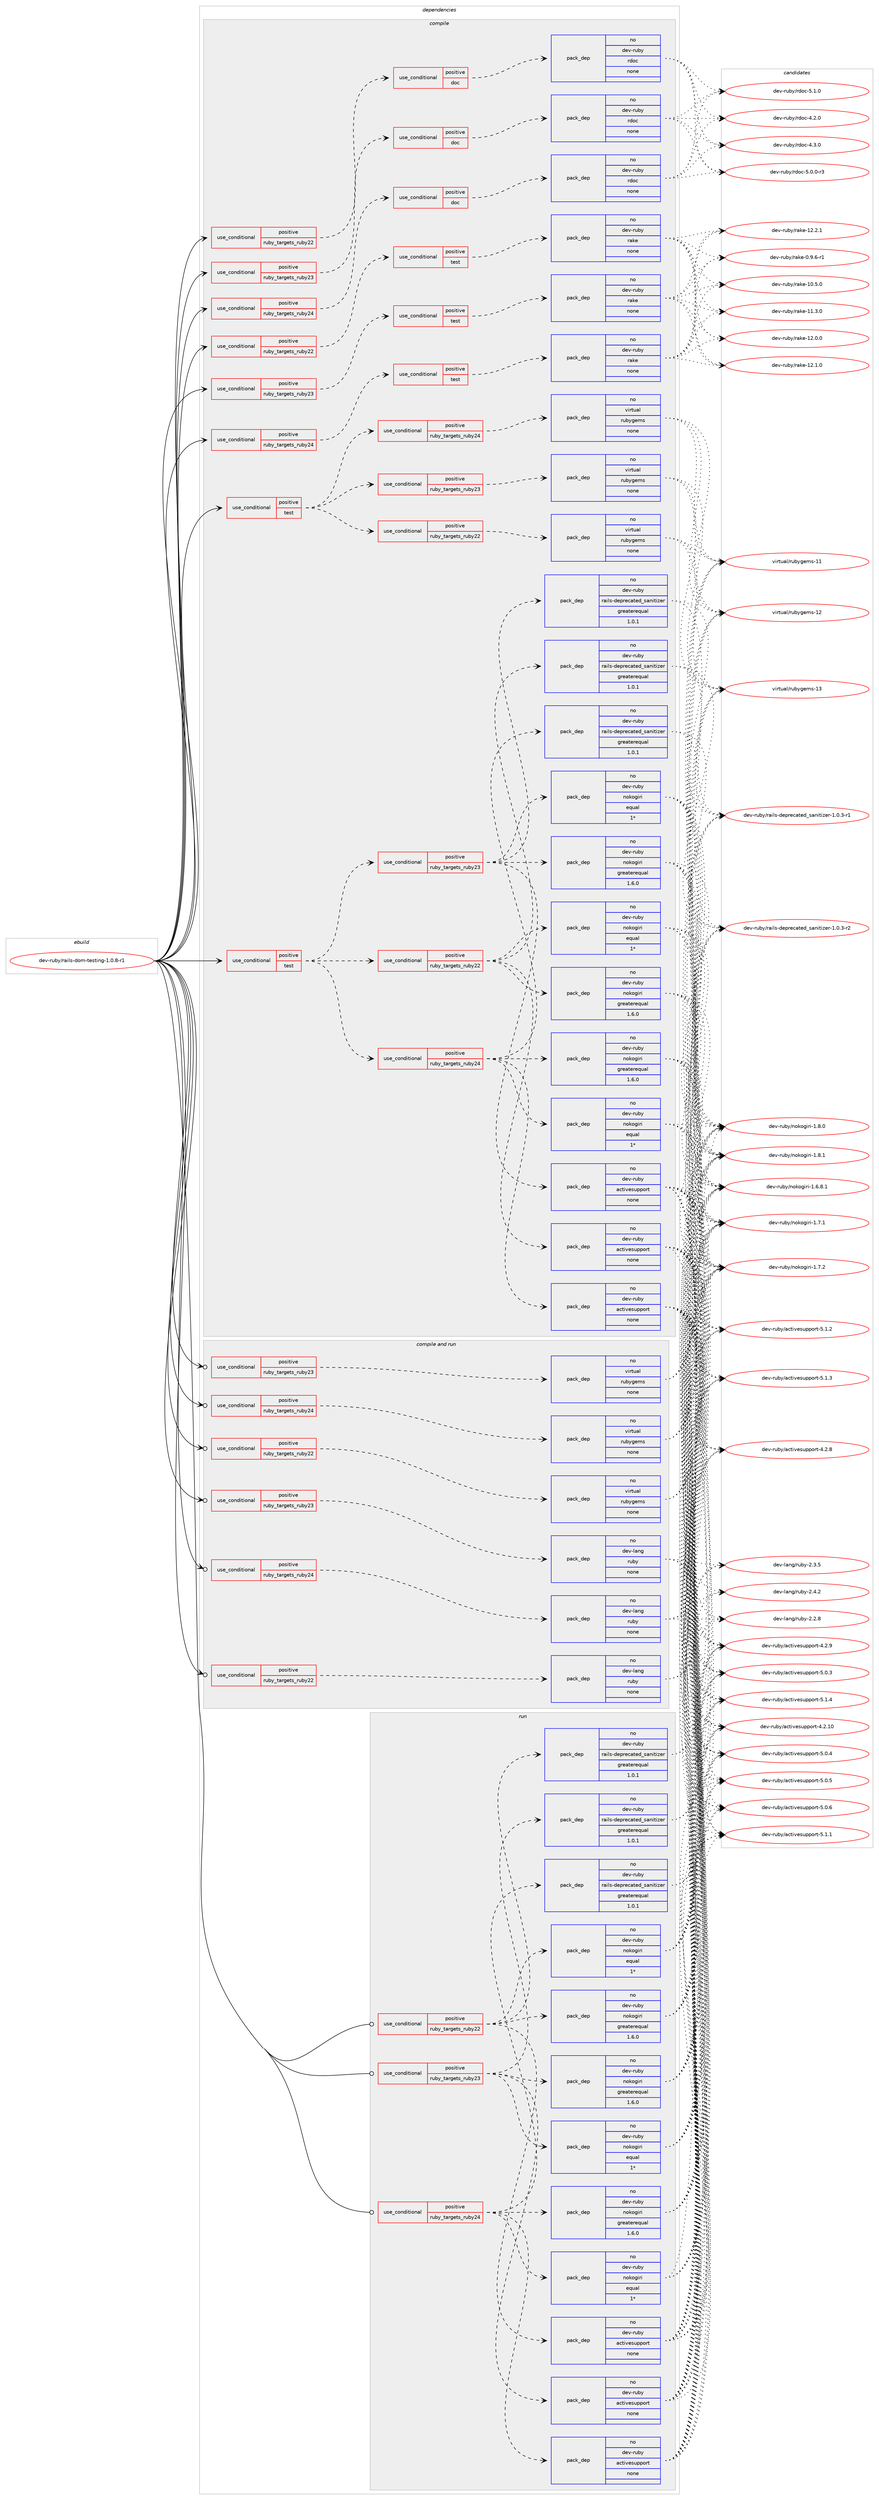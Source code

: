 digraph prolog {

# *************
# Graph options
# *************

newrank=true;
concentrate=true;
compound=true;
graph [rankdir=LR,fontname=Helvetica,fontsize=10,ranksep=1.5];#, ranksep=2.5, nodesep=0.2];
edge  [arrowhead=vee];
node  [fontname=Helvetica,fontsize=10];

# **********
# The ebuild
# **********

subgraph cluster_leftcol {
color=gray;
rank=same;
label=<<i>ebuild</i>>;
id [label="dev-ruby/rails-dom-testing-1.0.8-r1", color=red, width=4, href="../dev-ruby/rails-dom-testing-1.0.8-r1.svg"];
}

# ****************
# The dependencies
# ****************

subgraph cluster_midcol {
color=gray;
label=<<i>dependencies</i>>;
subgraph cluster_compile {
fillcolor="#eeeeee";
style=filled;
label=<<i>compile</i>>;
subgraph cond66751 {
dependency257946 [label=<<TABLE BORDER="0" CELLBORDER="1" CELLSPACING="0" CELLPADDING="4"><TR><TD ROWSPAN="3" CELLPADDING="10">use_conditional</TD></TR><TR><TD>positive</TD></TR><TR><TD>ruby_targets_ruby22</TD></TR></TABLE>>, shape=none, color=red];
subgraph cond66752 {
dependency257947 [label=<<TABLE BORDER="0" CELLBORDER="1" CELLSPACING="0" CELLPADDING="4"><TR><TD ROWSPAN="3" CELLPADDING="10">use_conditional</TD></TR><TR><TD>positive</TD></TR><TR><TD>doc</TD></TR></TABLE>>, shape=none, color=red];
subgraph pack187081 {
dependency257948 [label=<<TABLE BORDER="0" CELLBORDER="1" CELLSPACING="0" CELLPADDING="4" WIDTH="220"><TR><TD ROWSPAN="6" CELLPADDING="30">pack_dep</TD></TR><TR><TD WIDTH="110">no</TD></TR><TR><TD>dev-ruby</TD></TR><TR><TD>rdoc</TD></TR><TR><TD>none</TD></TR><TR><TD></TD></TR></TABLE>>, shape=none, color=blue];
}
dependency257947:e -> dependency257948:w [weight=20,style="dashed",arrowhead="vee"];
}
dependency257946:e -> dependency257947:w [weight=20,style="dashed",arrowhead="vee"];
}
id:e -> dependency257946:w [weight=20,style="solid",arrowhead="vee"];
subgraph cond66753 {
dependency257949 [label=<<TABLE BORDER="0" CELLBORDER="1" CELLSPACING="0" CELLPADDING="4"><TR><TD ROWSPAN="3" CELLPADDING="10">use_conditional</TD></TR><TR><TD>positive</TD></TR><TR><TD>ruby_targets_ruby22</TD></TR></TABLE>>, shape=none, color=red];
subgraph cond66754 {
dependency257950 [label=<<TABLE BORDER="0" CELLBORDER="1" CELLSPACING="0" CELLPADDING="4"><TR><TD ROWSPAN="3" CELLPADDING="10">use_conditional</TD></TR><TR><TD>positive</TD></TR><TR><TD>test</TD></TR></TABLE>>, shape=none, color=red];
subgraph pack187082 {
dependency257951 [label=<<TABLE BORDER="0" CELLBORDER="1" CELLSPACING="0" CELLPADDING="4" WIDTH="220"><TR><TD ROWSPAN="6" CELLPADDING="30">pack_dep</TD></TR><TR><TD WIDTH="110">no</TD></TR><TR><TD>dev-ruby</TD></TR><TR><TD>rake</TD></TR><TR><TD>none</TD></TR><TR><TD></TD></TR></TABLE>>, shape=none, color=blue];
}
dependency257950:e -> dependency257951:w [weight=20,style="dashed",arrowhead="vee"];
}
dependency257949:e -> dependency257950:w [weight=20,style="dashed",arrowhead="vee"];
}
id:e -> dependency257949:w [weight=20,style="solid",arrowhead="vee"];
subgraph cond66755 {
dependency257952 [label=<<TABLE BORDER="0" CELLBORDER="1" CELLSPACING="0" CELLPADDING="4"><TR><TD ROWSPAN="3" CELLPADDING="10">use_conditional</TD></TR><TR><TD>positive</TD></TR><TR><TD>ruby_targets_ruby23</TD></TR></TABLE>>, shape=none, color=red];
subgraph cond66756 {
dependency257953 [label=<<TABLE BORDER="0" CELLBORDER="1" CELLSPACING="0" CELLPADDING="4"><TR><TD ROWSPAN="3" CELLPADDING="10">use_conditional</TD></TR><TR><TD>positive</TD></TR><TR><TD>doc</TD></TR></TABLE>>, shape=none, color=red];
subgraph pack187083 {
dependency257954 [label=<<TABLE BORDER="0" CELLBORDER="1" CELLSPACING="0" CELLPADDING="4" WIDTH="220"><TR><TD ROWSPAN="6" CELLPADDING="30">pack_dep</TD></TR><TR><TD WIDTH="110">no</TD></TR><TR><TD>dev-ruby</TD></TR><TR><TD>rdoc</TD></TR><TR><TD>none</TD></TR><TR><TD></TD></TR></TABLE>>, shape=none, color=blue];
}
dependency257953:e -> dependency257954:w [weight=20,style="dashed",arrowhead="vee"];
}
dependency257952:e -> dependency257953:w [weight=20,style="dashed",arrowhead="vee"];
}
id:e -> dependency257952:w [weight=20,style="solid",arrowhead="vee"];
subgraph cond66757 {
dependency257955 [label=<<TABLE BORDER="0" CELLBORDER="1" CELLSPACING="0" CELLPADDING="4"><TR><TD ROWSPAN="3" CELLPADDING="10">use_conditional</TD></TR><TR><TD>positive</TD></TR><TR><TD>ruby_targets_ruby23</TD></TR></TABLE>>, shape=none, color=red];
subgraph cond66758 {
dependency257956 [label=<<TABLE BORDER="0" CELLBORDER="1" CELLSPACING="0" CELLPADDING="4"><TR><TD ROWSPAN="3" CELLPADDING="10">use_conditional</TD></TR><TR><TD>positive</TD></TR><TR><TD>test</TD></TR></TABLE>>, shape=none, color=red];
subgraph pack187084 {
dependency257957 [label=<<TABLE BORDER="0" CELLBORDER="1" CELLSPACING="0" CELLPADDING="4" WIDTH="220"><TR><TD ROWSPAN="6" CELLPADDING="30">pack_dep</TD></TR><TR><TD WIDTH="110">no</TD></TR><TR><TD>dev-ruby</TD></TR><TR><TD>rake</TD></TR><TR><TD>none</TD></TR><TR><TD></TD></TR></TABLE>>, shape=none, color=blue];
}
dependency257956:e -> dependency257957:w [weight=20,style="dashed",arrowhead="vee"];
}
dependency257955:e -> dependency257956:w [weight=20,style="dashed",arrowhead="vee"];
}
id:e -> dependency257955:w [weight=20,style="solid",arrowhead="vee"];
subgraph cond66759 {
dependency257958 [label=<<TABLE BORDER="0" CELLBORDER="1" CELLSPACING="0" CELLPADDING="4"><TR><TD ROWSPAN="3" CELLPADDING="10">use_conditional</TD></TR><TR><TD>positive</TD></TR><TR><TD>ruby_targets_ruby24</TD></TR></TABLE>>, shape=none, color=red];
subgraph cond66760 {
dependency257959 [label=<<TABLE BORDER="0" CELLBORDER="1" CELLSPACING="0" CELLPADDING="4"><TR><TD ROWSPAN="3" CELLPADDING="10">use_conditional</TD></TR><TR><TD>positive</TD></TR><TR><TD>doc</TD></TR></TABLE>>, shape=none, color=red];
subgraph pack187085 {
dependency257960 [label=<<TABLE BORDER="0" CELLBORDER="1" CELLSPACING="0" CELLPADDING="4" WIDTH="220"><TR><TD ROWSPAN="6" CELLPADDING="30">pack_dep</TD></TR><TR><TD WIDTH="110">no</TD></TR><TR><TD>dev-ruby</TD></TR><TR><TD>rdoc</TD></TR><TR><TD>none</TD></TR><TR><TD></TD></TR></TABLE>>, shape=none, color=blue];
}
dependency257959:e -> dependency257960:w [weight=20,style="dashed",arrowhead="vee"];
}
dependency257958:e -> dependency257959:w [weight=20,style="dashed",arrowhead="vee"];
}
id:e -> dependency257958:w [weight=20,style="solid",arrowhead="vee"];
subgraph cond66761 {
dependency257961 [label=<<TABLE BORDER="0" CELLBORDER="1" CELLSPACING="0" CELLPADDING="4"><TR><TD ROWSPAN="3" CELLPADDING="10">use_conditional</TD></TR><TR><TD>positive</TD></TR><TR><TD>ruby_targets_ruby24</TD></TR></TABLE>>, shape=none, color=red];
subgraph cond66762 {
dependency257962 [label=<<TABLE BORDER="0" CELLBORDER="1" CELLSPACING="0" CELLPADDING="4"><TR><TD ROWSPAN="3" CELLPADDING="10">use_conditional</TD></TR><TR><TD>positive</TD></TR><TR><TD>test</TD></TR></TABLE>>, shape=none, color=red];
subgraph pack187086 {
dependency257963 [label=<<TABLE BORDER="0" CELLBORDER="1" CELLSPACING="0" CELLPADDING="4" WIDTH="220"><TR><TD ROWSPAN="6" CELLPADDING="30">pack_dep</TD></TR><TR><TD WIDTH="110">no</TD></TR><TR><TD>dev-ruby</TD></TR><TR><TD>rake</TD></TR><TR><TD>none</TD></TR><TR><TD></TD></TR></TABLE>>, shape=none, color=blue];
}
dependency257962:e -> dependency257963:w [weight=20,style="dashed",arrowhead="vee"];
}
dependency257961:e -> dependency257962:w [weight=20,style="dashed",arrowhead="vee"];
}
id:e -> dependency257961:w [weight=20,style="solid",arrowhead="vee"];
subgraph cond66763 {
dependency257964 [label=<<TABLE BORDER="0" CELLBORDER="1" CELLSPACING="0" CELLPADDING="4"><TR><TD ROWSPAN="3" CELLPADDING="10">use_conditional</TD></TR><TR><TD>positive</TD></TR><TR><TD>test</TD></TR></TABLE>>, shape=none, color=red];
subgraph cond66764 {
dependency257965 [label=<<TABLE BORDER="0" CELLBORDER="1" CELLSPACING="0" CELLPADDING="4"><TR><TD ROWSPAN="3" CELLPADDING="10">use_conditional</TD></TR><TR><TD>positive</TD></TR><TR><TD>ruby_targets_ruby22</TD></TR></TABLE>>, shape=none, color=red];
subgraph pack187087 {
dependency257966 [label=<<TABLE BORDER="0" CELLBORDER="1" CELLSPACING="0" CELLPADDING="4" WIDTH="220"><TR><TD ROWSPAN="6" CELLPADDING="30">pack_dep</TD></TR><TR><TD WIDTH="110">no</TD></TR><TR><TD>dev-ruby</TD></TR><TR><TD>activesupport</TD></TR><TR><TD>none</TD></TR><TR><TD></TD></TR></TABLE>>, shape=none, color=blue];
}
dependency257965:e -> dependency257966:w [weight=20,style="dashed",arrowhead="vee"];
subgraph pack187088 {
dependency257967 [label=<<TABLE BORDER="0" CELLBORDER="1" CELLSPACING="0" CELLPADDING="4" WIDTH="220"><TR><TD ROWSPAN="6" CELLPADDING="30">pack_dep</TD></TR><TR><TD WIDTH="110">no</TD></TR><TR><TD>dev-ruby</TD></TR><TR><TD>nokogiri</TD></TR><TR><TD>greaterequal</TD></TR><TR><TD>1.6.0</TD></TR></TABLE>>, shape=none, color=blue];
}
dependency257965:e -> dependency257967:w [weight=20,style="dashed",arrowhead="vee"];
subgraph pack187089 {
dependency257968 [label=<<TABLE BORDER="0" CELLBORDER="1" CELLSPACING="0" CELLPADDING="4" WIDTH="220"><TR><TD ROWSPAN="6" CELLPADDING="30">pack_dep</TD></TR><TR><TD WIDTH="110">no</TD></TR><TR><TD>dev-ruby</TD></TR><TR><TD>nokogiri</TD></TR><TR><TD>equal</TD></TR><TR><TD>1*</TD></TR></TABLE>>, shape=none, color=blue];
}
dependency257965:e -> dependency257968:w [weight=20,style="dashed",arrowhead="vee"];
subgraph pack187090 {
dependency257969 [label=<<TABLE BORDER="0" CELLBORDER="1" CELLSPACING="0" CELLPADDING="4" WIDTH="220"><TR><TD ROWSPAN="6" CELLPADDING="30">pack_dep</TD></TR><TR><TD WIDTH="110">no</TD></TR><TR><TD>dev-ruby</TD></TR><TR><TD>rails-deprecated_sanitizer</TD></TR><TR><TD>greaterequal</TD></TR><TR><TD>1.0.1</TD></TR></TABLE>>, shape=none, color=blue];
}
dependency257965:e -> dependency257969:w [weight=20,style="dashed",arrowhead="vee"];
}
dependency257964:e -> dependency257965:w [weight=20,style="dashed",arrowhead="vee"];
subgraph cond66765 {
dependency257970 [label=<<TABLE BORDER="0" CELLBORDER="1" CELLSPACING="0" CELLPADDING="4"><TR><TD ROWSPAN="3" CELLPADDING="10">use_conditional</TD></TR><TR><TD>positive</TD></TR><TR><TD>ruby_targets_ruby23</TD></TR></TABLE>>, shape=none, color=red];
subgraph pack187091 {
dependency257971 [label=<<TABLE BORDER="0" CELLBORDER="1" CELLSPACING="0" CELLPADDING="4" WIDTH="220"><TR><TD ROWSPAN="6" CELLPADDING="30">pack_dep</TD></TR><TR><TD WIDTH="110">no</TD></TR><TR><TD>dev-ruby</TD></TR><TR><TD>activesupport</TD></TR><TR><TD>none</TD></TR><TR><TD></TD></TR></TABLE>>, shape=none, color=blue];
}
dependency257970:e -> dependency257971:w [weight=20,style="dashed",arrowhead="vee"];
subgraph pack187092 {
dependency257972 [label=<<TABLE BORDER="0" CELLBORDER="1" CELLSPACING="0" CELLPADDING="4" WIDTH="220"><TR><TD ROWSPAN="6" CELLPADDING="30">pack_dep</TD></TR><TR><TD WIDTH="110">no</TD></TR><TR><TD>dev-ruby</TD></TR><TR><TD>nokogiri</TD></TR><TR><TD>greaterequal</TD></TR><TR><TD>1.6.0</TD></TR></TABLE>>, shape=none, color=blue];
}
dependency257970:e -> dependency257972:w [weight=20,style="dashed",arrowhead="vee"];
subgraph pack187093 {
dependency257973 [label=<<TABLE BORDER="0" CELLBORDER="1" CELLSPACING="0" CELLPADDING="4" WIDTH="220"><TR><TD ROWSPAN="6" CELLPADDING="30">pack_dep</TD></TR><TR><TD WIDTH="110">no</TD></TR><TR><TD>dev-ruby</TD></TR><TR><TD>nokogiri</TD></TR><TR><TD>equal</TD></TR><TR><TD>1*</TD></TR></TABLE>>, shape=none, color=blue];
}
dependency257970:e -> dependency257973:w [weight=20,style="dashed",arrowhead="vee"];
subgraph pack187094 {
dependency257974 [label=<<TABLE BORDER="0" CELLBORDER="1" CELLSPACING="0" CELLPADDING="4" WIDTH="220"><TR><TD ROWSPAN="6" CELLPADDING="30">pack_dep</TD></TR><TR><TD WIDTH="110">no</TD></TR><TR><TD>dev-ruby</TD></TR><TR><TD>rails-deprecated_sanitizer</TD></TR><TR><TD>greaterequal</TD></TR><TR><TD>1.0.1</TD></TR></TABLE>>, shape=none, color=blue];
}
dependency257970:e -> dependency257974:w [weight=20,style="dashed",arrowhead="vee"];
}
dependency257964:e -> dependency257970:w [weight=20,style="dashed",arrowhead="vee"];
subgraph cond66766 {
dependency257975 [label=<<TABLE BORDER="0" CELLBORDER="1" CELLSPACING="0" CELLPADDING="4"><TR><TD ROWSPAN="3" CELLPADDING="10">use_conditional</TD></TR><TR><TD>positive</TD></TR><TR><TD>ruby_targets_ruby24</TD></TR></TABLE>>, shape=none, color=red];
subgraph pack187095 {
dependency257976 [label=<<TABLE BORDER="0" CELLBORDER="1" CELLSPACING="0" CELLPADDING="4" WIDTH="220"><TR><TD ROWSPAN="6" CELLPADDING="30">pack_dep</TD></TR><TR><TD WIDTH="110">no</TD></TR><TR><TD>dev-ruby</TD></TR><TR><TD>activesupport</TD></TR><TR><TD>none</TD></TR><TR><TD></TD></TR></TABLE>>, shape=none, color=blue];
}
dependency257975:e -> dependency257976:w [weight=20,style="dashed",arrowhead="vee"];
subgraph pack187096 {
dependency257977 [label=<<TABLE BORDER="0" CELLBORDER="1" CELLSPACING="0" CELLPADDING="4" WIDTH="220"><TR><TD ROWSPAN="6" CELLPADDING="30">pack_dep</TD></TR><TR><TD WIDTH="110">no</TD></TR><TR><TD>dev-ruby</TD></TR><TR><TD>nokogiri</TD></TR><TR><TD>greaterequal</TD></TR><TR><TD>1.6.0</TD></TR></TABLE>>, shape=none, color=blue];
}
dependency257975:e -> dependency257977:w [weight=20,style="dashed",arrowhead="vee"];
subgraph pack187097 {
dependency257978 [label=<<TABLE BORDER="0" CELLBORDER="1" CELLSPACING="0" CELLPADDING="4" WIDTH="220"><TR><TD ROWSPAN="6" CELLPADDING="30">pack_dep</TD></TR><TR><TD WIDTH="110">no</TD></TR><TR><TD>dev-ruby</TD></TR><TR><TD>nokogiri</TD></TR><TR><TD>equal</TD></TR><TR><TD>1*</TD></TR></TABLE>>, shape=none, color=blue];
}
dependency257975:e -> dependency257978:w [weight=20,style="dashed",arrowhead="vee"];
subgraph pack187098 {
dependency257979 [label=<<TABLE BORDER="0" CELLBORDER="1" CELLSPACING="0" CELLPADDING="4" WIDTH="220"><TR><TD ROWSPAN="6" CELLPADDING="30">pack_dep</TD></TR><TR><TD WIDTH="110">no</TD></TR><TR><TD>dev-ruby</TD></TR><TR><TD>rails-deprecated_sanitizer</TD></TR><TR><TD>greaterequal</TD></TR><TR><TD>1.0.1</TD></TR></TABLE>>, shape=none, color=blue];
}
dependency257975:e -> dependency257979:w [weight=20,style="dashed",arrowhead="vee"];
}
dependency257964:e -> dependency257975:w [weight=20,style="dashed",arrowhead="vee"];
}
id:e -> dependency257964:w [weight=20,style="solid",arrowhead="vee"];
subgraph cond66767 {
dependency257980 [label=<<TABLE BORDER="0" CELLBORDER="1" CELLSPACING="0" CELLPADDING="4"><TR><TD ROWSPAN="3" CELLPADDING="10">use_conditional</TD></TR><TR><TD>positive</TD></TR><TR><TD>test</TD></TR></TABLE>>, shape=none, color=red];
subgraph cond66768 {
dependency257981 [label=<<TABLE BORDER="0" CELLBORDER="1" CELLSPACING="0" CELLPADDING="4"><TR><TD ROWSPAN="3" CELLPADDING="10">use_conditional</TD></TR><TR><TD>positive</TD></TR><TR><TD>ruby_targets_ruby22</TD></TR></TABLE>>, shape=none, color=red];
subgraph pack187099 {
dependency257982 [label=<<TABLE BORDER="0" CELLBORDER="1" CELLSPACING="0" CELLPADDING="4" WIDTH="220"><TR><TD ROWSPAN="6" CELLPADDING="30">pack_dep</TD></TR><TR><TD WIDTH="110">no</TD></TR><TR><TD>virtual</TD></TR><TR><TD>rubygems</TD></TR><TR><TD>none</TD></TR><TR><TD></TD></TR></TABLE>>, shape=none, color=blue];
}
dependency257981:e -> dependency257982:w [weight=20,style="dashed",arrowhead="vee"];
}
dependency257980:e -> dependency257981:w [weight=20,style="dashed",arrowhead="vee"];
subgraph cond66769 {
dependency257983 [label=<<TABLE BORDER="0" CELLBORDER="1" CELLSPACING="0" CELLPADDING="4"><TR><TD ROWSPAN="3" CELLPADDING="10">use_conditional</TD></TR><TR><TD>positive</TD></TR><TR><TD>ruby_targets_ruby23</TD></TR></TABLE>>, shape=none, color=red];
subgraph pack187100 {
dependency257984 [label=<<TABLE BORDER="0" CELLBORDER="1" CELLSPACING="0" CELLPADDING="4" WIDTH="220"><TR><TD ROWSPAN="6" CELLPADDING="30">pack_dep</TD></TR><TR><TD WIDTH="110">no</TD></TR><TR><TD>virtual</TD></TR><TR><TD>rubygems</TD></TR><TR><TD>none</TD></TR><TR><TD></TD></TR></TABLE>>, shape=none, color=blue];
}
dependency257983:e -> dependency257984:w [weight=20,style="dashed",arrowhead="vee"];
}
dependency257980:e -> dependency257983:w [weight=20,style="dashed",arrowhead="vee"];
subgraph cond66770 {
dependency257985 [label=<<TABLE BORDER="0" CELLBORDER="1" CELLSPACING="0" CELLPADDING="4"><TR><TD ROWSPAN="3" CELLPADDING="10">use_conditional</TD></TR><TR><TD>positive</TD></TR><TR><TD>ruby_targets_ruby24</TD></TR></TABLE>>, shape=none, color=red];
subgraph pack187101 {
dependency257986 [label=<<TABLE BORDER="0" CELLBORDER="1" CELLSPACING="0" CELLPADDING="4" WIDTH="220"><TR><TD ROWSPAN="6" CELLPADDING="30">pack_dep</TD></TR><TR><TD WIDTH="110">no</TD></TR><TR><TD>virtual</TD></TR><TR><TD>rubygems</TD></TR><TR><TD>none</TD></TR><TR><TD></TD></TR></TABLE>>, shape=none, color=blue];
}
dependency257985:e -> dependency257986:w [weight=20,style="dashed",arrowhead="vee"];
}
dependency257980:e -> dependency257985:w [weight=20,style="dashed",arrowhead="vee"];
}
id:e -> dependency257980:w [weight=20,style="solid",arrowhead="vee"];
}
subgraph cluster_compileandrun {
fillcolor="#eeeeee";
style=filled;
label=<<i>compile and run</i>>;
subgraph cond66771 {
dependency257987 [label=<<TABLE BORDER="0" CELLBORDER="1" CELLSPACING="0" CELLPADDING="4"><TR><TD ROWSPAN="3" CELLPADDING="10">use_conditional</TD></TR><TR><TD>positive</TD></TR><TR><TD>ruby_targets_ruby22</TD></TR></TABLE>>, shape=none, color=red];
subgraph pack187102 {
dependency257988 [label=<<TABLE BORDER="0" CELLBORDER="1" CELLSPACING="0" CELLPADDING="4" WIDTH="220"><TR><TD ROWSPAN="6" CELLPADDING="30">pack_dep</TD></TR><TR><TD WIDTH="110">no</TD></TR><TR><TD>dev-lang</TD></TR><TR><TD>ruby</TD></TR><TR><TD>none</TD></TR><TR><TD></TD></TR></TABLE>>, shape=none, color=blue];
}
dependency257987:e -> dependency257988:w [weight=20,style="dashed",arrowhead="vee"];
}
id:e -> dependency257987:w [weight=20,style="solid",arrowhead="odotvee"];
subgraph cond66772 {
dependency257989 [label=<<TABLE BORDER="0" CELLBORDER="1" CELLSPACING="0" CELLPADDING="4"><TR><TD ROWSPAN="3" CELLPADDING="10">use_conditional</TD></TR><TR><TD>positive</TD></TR><TR><TD>ruby_targets_ruby22</TD></TR></TABLE>>, shape=none, color=red];
subgraph pack187103 {
dependency257990 [label=<<TABLE BORDER="0" CELLBORDER="1" CELLSPACING="0" CELLPADDING="4" WIDTH="220"><TR><TD ROWSPAN="6" CELLPADDING="30">pack_dep</TD></TR><TR><TD WIDTH="110">no</TD></TR><TR><TD>virtual</TD></TR><TR><TD>rubygems</TD></TR><TR><TD>none</TD></TR><TR><TD></TD></TR></TABLE>>, shape=none, color=blue];
}
dependency257989:e -> dependency257990:w [weight=20,style="dashed",arrowhead="vee"];
}
id:e -> dependency257989:w [weight=20,style="solid",arrowhead="odotvee"];
subgraph cond66773 {
dependency257991 [label=<<TABLE BORDER="0" CELLBORDER="1" CELLSPACING="0" CELLPADDING="4"><TR><TD ROWSPAN="3" CELLPADDING="10">use_conditional</TD></TR><TR><TD>positive</TD></TR><TR><TD>ruby_targets_ruby23</TD></TR></TABLE>>, shape=none, color=red];
subgraph pack187104 {
dependency257992 [label=<<TABLE BORDER="0" CELLBORDER="1" CELLSPACING="0" CELLPADDING="4" WIDTH="220"><TR><TD ROWSPAN="6" CELLPADDING="30">pack_dep</TD></TR><TR><TD WIDTH="110">no</TD></TR><TR><TD>dev-lang</TD></TR><TR><TD>ruby</TD></TR><TR><TD>none</TD></TR><TR><TD></TD></TR></TABLE>>, shape=none, color=blue];
}
dependency257991:e -> dependency257992:w [weight=20,style="dashed",arrowhead="vee"];
}
id:e -> dependency257991:w [weight=20,style="solid",arrowhead="odotvee"];
subgraph cond66774 {
dependency257993 [label=<<TABLE BORDER="0" CELLBORDER="1" CELLSPACING="0" CELLPADDING="4"><TR><TD ROWSPAN="3" CELLPADDING="10">use_conditional</TD></TR><TR><TD>positive</TD></TR><TR><TD>ruby_targets_ruby23</TD></TR></TABLE>>, shape=none, color=red];
subgraph pack187105 {
dependency257994 [label=<<TABLE BORDER="0" CELLBORDER="1" CELLSPACING="0" CELLPADDING="4" WIDTH="220"><TR><TD ROWSPAN="6" CELLPADDING="30">pack_dep</TD></TR><TR><TD WIDTH="110">no</TD></TR><TR><TD>virtual</TD></TR><TR><TD>rubygems</TD></TR><TR><TD>none</TD></TR><TR><TD></TD></TR></TABLE>>, shape=none, color=blue];
}
dependency257993:e -> dependency257994:w [weight=20,style="dashed",arrowhead="vee"];
}
id:e -> dependency257993:w [weight=20,style="solid",arrowhead="odotvee"];
subgraph cond66775 {
dependency257995 [label=<<TABLE BORDER="0" CELLBORDER="1" CELLSPACING="0" CELLPADDING="4"><TR><TD ROWSPAN="3" CELLPADDING="10">use_conditional</TD></TR><TR><TD>positive</TD></TR><TR><TD>ruby_targets_ruby24</TD></TR></TABLE>>, shape=none, color=red];
subgraph pack187106 {
dependency257996 [label=<<TABLE BORDER="0" CELLBORDER="1" CELLSPACING="0" CELLPADDING="4" WIDTH="220"><TR><TD ROWSPAN="6" CELLPADDING="30">pack_dep</TD></TR><TR><TD WIDTH="110">no</TD></TR><TR><TD>dev-lang</TD></TR><TR><TD>ruby</TD></TR><TR><TD>none</TD></TR><TR><TD></TD></TR></TABLE>>, shape=none, color=blue];
}
dependency257995:e -> dependency257996:w [weight=20,style="dashed",arrowhead="vee"];
}
id:e -> dependency257995:w [weight=20,style="solid",arrowhead="odotvee"];
subgraph cond66776 {
dependency257997 [label=<<TABLE BORDER="0" CELLBORDER="1" CELLSPACING="0" CELLPADDING="4"><TR><TD ROWSPAN="3" CELLPADDING="10">use_conditional</TD></TR><TR><TD>positive</TD></TR><TR><TD>ruby_targets_ruby24</TD></TR></TABLE>>, shape=none, color=red];
subgraph pack187107 {
dependency257998 [label=<<TABLE BORDER="0" CELLBORDER="1" CELLSPACING="0" CELLPADDING="4" WIDTH="220"><TR><TD ROWSPAN="6" CELLPADDING="30">pack_dep</TD></TR><TR><TD WIDTH="110">no</TD></TR><TR><TD>virtual</TD></TR><TR><TD>rubygems</TD></TR><TR><TD>none</TD></TR><TR><TD></TD></TR></TABLE>>, shape=none, color=blue];
}
dependency257997:e -> dependency257998:w [weight=20,style="dashed",arrowhead="vee"];
}
id:e -> dependency257997:w [weight=20,style="solid",arrowhead="odotvee"];
}
subgraph cluster_run {
fillcolor="#eeeeee";
style=filled;
label=<<i>run</i>>;
subgraph cond66777 {
dependency257999 [label=<<TABLE BORDER="0" CELLBORDER="1" CELLSPACING="0" CELLPADDING="4"><TR><TD ROWSPAN="3" CELLPADDING="10">use_conditional</TD></TR><TR><TD>positive</TD></TR><TR><TD>ruby_targets_ruby22</TD></TR></TABLE>>, shape=none, color=red];
subgraph pack187108 {
dependency258000 [label=<<TABLE BORDER="0" CELLBORDER="1" CELLSPACING="0" CELLPADDING="4" WIDTH="220"><TR><TD ROWSPAN="6" CELLPADDING="30">pack_dep</TD></TR><TR><TD WIDTH="110">no</TD></TR><TR><TD>dev-ruby</TD></TR><TR><TD>activesupport</TD></TR><TR><TD>none</TD></TR><TR><TD></TD></TR></TABLE>>, shape=none, color=blue];
}
dependency257999:e -> dependency258000:w [weight=20,style="dashed",arrowhead="vee"];
subgraph pack187109 {
dependency258001 [label=<<TABLE BORDER="0" CELLBORDER="1" CELLSPACING="0" CELLPADDING="4" WIDTH="220"><TR><TD ROWSPAN="6" CELLPADDING="30">pack_dep</TD></TR><TR><TD WIDTH="110">no</TD></TR><TR><TD>dev-ruby</TD></TR><TR><TD>nokogiri</TD></TR><TR><TD>greaterequal</TD></TR><TR><TD>1.6.0</TD></TR></TABLE>>, shape=none, color=blue];
}
dependency257999:e -> dependency258001:w [weight=20,style="dashed",arrowhead="vee"];
subgraph pack187110 {
dependency258002 [label=<<TABLE BORDER="0" CELLBORDER="1" CELLSPACING="0" CELLPADDING="4" WIDTH="220"><TR><TD ROWSPAN="6" CELLPADDING="30">pack_dep</TD></TR><TR><TD WIDTH="110">no</TD></TR><TR><TD>dev-ruby</TD></TR><TR><TD>nokogiri</TD></TR><TR><TD>equal</TD></TR><TR><TD>1*</TD></TR></TABLE>>, shape=none, color=blue];
}
dependency257999:e -> dependency258002:w [weight=20,style="dashed",arrowhead="vee"];
subgraph pack187111 {
dependency258003 [label=<<TABLE BORDER="0" CELLBORDER="1" CELLSPACING="0" CELLPADDING="4" WIDTH="220"><TR><TD ROWSPAN="6" CELLPADDING="30">pack_dep</TD></TR><TR><TD WIDTH="110">no</TD></TR><TR><TD>dev-ruby</TD></TR><TR><TD>rails-deprecated_sanitizer</TD></TR><TR><TD>greaterequal</TD></TR><TR><TD>1.0.1</TD></TR></TABLE>>, shape=none, color=blue];
}
dependency257999:e -> dependency258003:w [weight=20,style="dashed",arrowhead="vee"];
}
id:e -> dependency257999:w [weight=20,style="solid",arrowhead="odot"];
subgraph cond66778 {
dependency258004 [label=<<TABLE BORDER="0" CELLBORDER="1" CELLSPACING="0" CELLPADDING="4"><TR><TD ROWSPAN="3" CELLPADDING="10">use_conditional</TD></TR><TR><TD>positive</TD></TR><TR><TD>ruby_targets_ruby23</TD></TR></TABLE>>, shape=none, color=red];
subgraph pack187112 {
dependency258005 [label=<<TABLE BORDER="0" CELLBORDER="1" CELLSPACING="0" CELLPADDING="4" WIDTH="220"><TR><TD ROWSPAN="6" CELLPADDING="30">pack_dep</TD></TR><TR><TD WIDTH="110">no</TD></TR><TR><TD>dev-ruby</TD></TR><TR><TD>activesupport</TD></TR><TR><TD>none</TD></TR><TR><TD></TD></TR></TABLE>>, shape=none, color=blue];
}
dependency258004:e -> dependency258005:w [weight=20,style="dashed",arrowhead="vee"];
subgraph pack187113 {
dependency258006 [label=<<TABLE BORDER="0" CELLBORDER="1" CELLSPACING="0" CELLPADDING="4" WIDTH="220"><TR><TD ROWSPAN="6" CELLPADDING="30">pack_dep</TD></TR><TR><TD WIDTH="110">no</TD></TR><TR><TD>dev-ruby</TD></TR><TR><TD>nokogiri</TD></TR><TR><TD>greaterequal</TD></TR><TR><TD>1.6.0</TD></TR></TABLE>>, shape=none, color=blue];
}
dependency258004:e -> dependency258006:w [weight=20,style="dashed",arrowhead="vee"];
subgraph pack187114 {
dependency258007 [label=<<TABLE BORDER="0" CELLBORDER="1" CELLSPACING="0" CELLPADDING="4" WIDTH="220"><TR><TD ROWSPAN="6" CELLPADDING="30">pack_dep</TD></TR><TR><TD WIDTH="110">no</TD></TR><TR><TD>dev-ruby</TD></TR><TR><TD>nokogiri</TD></TR><TR><TD>equal</TD></TR><TR><TD>1*</TD></TR></TABLE>>, shape=none, color=blue];
}
dependency258004:e -> dependency258007:w [weight=20,style="dashed",arrowhead="vee"];
subgraph pack187115 {
dependency258008 [label=<<TABLE BORDER="0" CELLBORDER="1" CELLSPACING="0" CELLPADDING="4" WIDTH="220"><TR><TD ROWSPAN="6" CELLPADDING="30">pack_dep</TD></TR><TR><TD WIDTH="110">no</TD></TR><TR><TD>dev-ruby</TD></TR><TR><TD>rails-deprecated_sanitizer</TD></TR><TR><TD>greaterequal</TD></TR><TR><TD>1.0.1</TD></TR></TABLE>>, shape=none, color=blue];
}
dependency258004:e -> dependency258008:w [weight=20,style="dashed",arrowhead="vee"];
}
id:e -> dependency258004:w [weight=20,style="solid",arrowhead="odot"];
subgraph cond66779 {
dependency258009 [label=<<TABLE BORDER="0" CELLBORDER="1" CELLSPACING="0" CELLPADDING="4"><TR><TD ROWSPAN="3" CELLPADDING="10">use_conditional</TD></TR><TR><TD>positive</TD></TR><TR><TD>ruby_targets_ruby24</TD></TR></TABLE>>, shape=none, color=red];
subgraph pack187116 {
dependency258010 [label=<<TABLE BORDER="0" CELLBORDER="1" CELLSPACING="0" CELLPADDING="4" WIDTH="220"><TR><TD ROWSPAN="6" CELLPADDING="30">pack_dep</TD></TR><TR><TD WIDTH="110">no</TD></TR><TR><TD>dev-ruby</TD></TR><TR><TD>activesupport</TD></TR><TR><TD>none</TD></TR><TR><TD></TD></TR></TABLE>>, shape=none, color=blue];
}
dependency258009:e -> dependency258010:w [weight=20,style="dashed",arrowhead="vee"];
subgraph pack187117 {
dependency258011 [label=<<TABLE BORDER="0" CELLBORDER="1" CELLSPACING="0" CELLPADDING="4" WIDTH="220"><TR><TD ROWSPAN="6" CELLPADDING="30">pack_dep</TD></TR><TR><TD WIDTH="110">no</TD></TR><TR><TD>dev-ruby</TD></TR><TR><TD>nokogiri</TD></TR><TR><TD>greaterequal</TD></TR><TR><TD>1.6.0</TD></TR></TABLE>>, shape=none, color=blue];
}
dependency258009:e -> dependency258011:w [weight=20,style="dashed",arrowhead="vee"];
subgraph pack187118 {
dependency258012 [label=<<TABLE BORDER="0" CELLBORDER="1" CELLSPACING="0" CELLPADDING="4" WIDTH="220"><TR><TD ROWSPAN="6" CELLPADDING="30">pack_dep</TD></TR><TR><TD WIDTH="110">no</TD></TR><TR><TD>dev-ruby</TD></TR><TR><TD>nokogiri</TD></TR><TR><TD>equal</TD></TR><TR><TD>1*</TD></TR></TABLE>>, shape=none, color=blue];
}
dependency258009:e -> dependency258012:w [weight=20,style="dashed",arrowhead="vee"];
subgraph pack187119 {
dependency258013 [label=<<TABLE BORDER="0" CELLBORDER="1" CELLSPACING="0" CELLPADDING="4" WIDTH="220"><TR><TD ROWSPAN="6" CELLPADDING="30">pack_dep</TD></TR><TR><TD WIDTH="110">no</TD></TR><TR><TD>dev-ruby</TD></TR><TR><TD>rails-deprecated_sanitizer</TD></TR><TR><TD>greaterequal</TD></TR><TR><TD>1.0.1</TD></TR></TABLE>>, shape=none, color=blue];
}
dependency258009:e -> dependency258013:w [weight=20,style="dashed",arrowhead="vee"];
}
id:e -> dependency258009:w [weight=20,style="solid",arrowhead="odot"];
}
}

# **************
# The candidates
# **************

subgraph cluster_choices {
rank=same;
color=gray;
label=<<i>candidates</i>>;

subgraph choice187081 {
color=black;
nodesep=1;
choice10010111845114117981214711410011199455246504648 [label="dev-ruby/rdoc-4.2.0", color=red, width=4,href="../dev-ruby/rdoc-4.2.0.svg"];
choice10010111845114117981214711410011199455246514648 [label="dev-ruby/rdoc-4.3.0", color=red, width=4,href="../dev-ruby/rdoc-4.3.0.svg"];
choice100101118451141179812147114100111994553464846484511451 [label="dev-ruby/rdoc-5.0.0-r3", color=red, width=4,href="../dev-ruby/rdoc-5.0.0-r3.svg"];
choice10010111845114117981214711410011199455346494648 [label="dev-ruby/rdoc-5.1.0", color=red, width=4,href="../dev-ruby/rdoc-5.1.0.svg"];
dependency257948:e -> choice10010111845114117981214711410011199455246504648:w [style=dotted,weight="100"];
dependency257948:e -> choice10010111845114117981214711410011199455246514648:w [style=dotted,weight="100"];
dependency257948:e -> choice100101118451141179812147114100111994553464846484511451:w [style=dotted,weight="100"];
dependency257948:e -> choice10010111845114117981214711410011199455346494648:w [style=dotted,weight="100"];
}
subgraph choice187082 {
color=black;
nodesep=1;
choice100101118451141179812147114971071014548465746544511449 [label="dev-ruby/rake-0.9.6-r1", color=red, width=4,href="../dev-ruby/rake-0.9.6-r1.svg"];
choice1001011184511411798121471149710710145494846534648 [label="dev-ruby/rake-10.5.0", color=red, width=4,href="../dev-ruby/rake-10.5.0.svg"];
choice1001011184511411798121471149710710145494946514648 [label="dev-ruby/rake-11.3.0", color=red, width=4,href="../dev-ruby/rake-11.3.0.svg"];
choice1001011184511411798121471149710710145495046484648 [label="dev-ruby/rake-12.0.0", color=red, width=4,href="../dev-ruby/rake-12.0.0.svg"];
choice1001011184511411798121471149710710145495046494648 [label="dev-ruby/rake-12.1.0", color=red, width=4,href="../dev-ruby/rake-12.1.0.svg"];
choice1001011184511411798121471149710710145495046504649 [label="dev-ruby/rake-12.2.1", color=red, width=4,href="../dev-ruby/rake-12.2.1.svg"];
dependency257951:e -> choice100101118451141179812147114971071014548465746544511449:w [style=dotted,weight="100"];
dependency257951:e -> choice1001011184511411798121471149710710145494846534648:w [style=dotted,weight="100"];
dependency257951:e -> choice1001011184511411798121471149710710145494946514648:w [style=dotted,weight="100"];
dependency257951:e -> choice1001011184511411798121471149710710145495046484648:w [style=dotted,weight="100"];
dependency257951:e -> choice1001011184511411798121471149710710145495046494648:w [style=dotted,weight="100"];
dependency257951:e -> choice1001011184511411798121471149710710145495046504649:w [style=dotted,weight="100"];
}
subgraph choice187083 {
color=black;
nodesep=1;
choice10010111845114117981214711410011199455246504648 [label="dev-ruby/rdoc-4.2.0", color=red, width=4,href="../dev-ruby/rdoc-4.2.0.svg"];
choice10010111845114117981214711410011199455246514648 [label="dev-ruby/rdoc-4.3.0", color=red, width=4,href="../dev-ruby/rdoc-4.3.0.svg"];
choice100101118451141179812147114100111994553464846484511451 [label="dev-ruby/rdoc-5.0.0-r3", color=red, width=4,href="../dev-ruby/rdoc-5.0.0-r3.svg"];
choice10010111845114117981214711410011199455346494648 [label="dev-ruby/rdoc-5.1.0", color=red, width=4,href="../dev-ruby/rdoc-5.1.0.svg"];
dependency257954:e -> choice10010111845114117981214711410011199455246504648:w [style=dotted,weight="100"];
dependency257954:e -> choice10010111845114117981214711410011199455246514648:w [style=dotted,weight="100"];
dependency257954:e -> choice100101118451141179812147114100111994553464846484511451:w [style=dotted,weight="100"];
dependency257954:e -> choice10010111845114117981214711410011199455346494648:w [style=dotted,weight="100"];
}
subgraph choice187084 {
color=black;
nodesep=1;
choice100101118451141179812147114971071014548465746544511449 [label="dev-ruby/rake-0.9.6-r1", color=red, width=4,href="../dev-ruby/rake-0.9.6-r1.svg"];
choice1001011184511411798121471149710710145494846534648 [label="dev-ruby/rake-10.5.0", color=red, width=4,href="../dev-ruby/rake-10.5.0.svg"];
choice1001011184511411798121471149710710145494946514648 [label="dev-ruby/rake-11.3.0", color=red, width=4,href="../dev-ruby/rake-11.3.0.svg"];
choice1001011184511411798121471149710710145495046484648 [label="dev-ruby/rake-12.0.0", color=red, width=4,href="../dev-ruby/rake-12.0.0.svg"];
choice1001011184511411798121471149710710145495046494648 [label="dev-ruby/rake-12.1.0", color=red, width=4,href="../dev-ruby/rake-12.1.0.svg"];
choice1001011184511411798121471149710710145495046504649 [label="dev-ruby/rake-12.2.1", color=red, width=4,href="../dev-ruby/rake-12.2.1.svg"];
dependency257957:e -> choice100101118451141179812147114971071014548465746544511449:w [style=dotted,weight="100"];
dependency257957:e -> choice1001011184511411798121471149710710145494846534648:w [style=dotted,weight="100"];
dependency257957:e -> choice1001011184511411798121471149710710145494946514648:w [style=dotted,weight="100"];
dependency257957:e -> choice1001011184511411798121471149710710145495046484648:w [style=dotted,weight="100"];
dependency257957:e -> choice1001011184511411798121471149710710145495046494648:w [style=dotted,weight="100"];
dependency257957:e -> choice1001011184511411798121471149710710145495046504649:w [style=dotted,weight="100"];
}
subgraph choice187085 {
color=black;
nodesep=1;
choice10010111845114117981214711410011199455246504648 [label="dev-ruby/rdoc-4.2.0", color=red, width=4,href="../dev-ruby/rdoc-4.2.0.svg"];
choice10010111845114117981214711410011199455246514648 [label="dev-ruby/rdoc-4.3.0", color=red, width=4,href="../dev-ruby/rdoc-4.3.0.svg"];
choice100101118451141179812147114100111994553464846484511451 [label="dev-ruby/rdoc-5.0.0-r3", color=red, width=4,href="../dev-ruby/rdoc-5.0.0-r3.svg"];
choice10010111845114117981214711410011199455346494648 [label="dev-ruby/rdoc-5.1.0", color=red, width=4,href="../dev-ruby/rdoc-5.1.0.svg"];
dependency257960:e -> choice10010111845114117981214711410011199455246504648:w [style=dotted,weight="100"];
dependency257960:e -> choice10010111845114117981214711410011199455246514648:w [style=dotted,weight="100"];
dependency257960:e -> choice100101118451141179812147114100111994553464846484511451:w [style=dotted,weight="100"];
dependency257960:e -> choice10010111845114117981214711410011199455346494648:w [style=dotted,weight="100"];
}
subgraph choice187086 {
color=black;
nodesep=1;
choice100101118451141179812147114971071014548465746544511449 [label="dev-ruby/rake-0.9.6-r1", color=red, width=4,href="../dev-ruby/rake-0.9.6-r1.svg"];
choice1001011184511411798121471149710710145494846534648 [label="dev-ruby/rake-10.5.0", color=red, width=4,href="../dev-ruby/rake-10.5.0.svg"];
choice1001011184511411798121471149710710145494946514648 [label="dev-ruby/rake-11.3.0", color=red, width=4,href="../dev-ruby/rake-11.3.0.svg"];
choice1001011184511411798121471149710710145495046484648 [label="dev-ruby/rake-12.0.0", color=red, width=4,href="../dev-ruby/rake-12.0.0.svg"];
choice1001011184511411798121471149710710145495046494648 [label="dev-ruby/rake-12.1.0", color=red, width=4,href="../dev-ruby/rake-12.1.0.svg"];
choice1001011184511411798121471149710710145495046504649 [label="dev-ruby/rake-12.2.1", color=red, width=4,href="../dev-ruby/rake-12.2.1.svg"];
dependency257963:e -> choice100101118451141179812147114971071014548465746544511449:w [style=dotted,weight="100"];
dependency257963:e -> choice1001011184511411798121471149710710145494846534648:w [style=dotted,weight="100"];
dependency257963:e -> choice1001011184511411798121471149710710145494946514648:w [style=dotted,weight="100"];
dependency257963:e -> choice1001011184511411798121471149710710145495046484648:w [style=dotted,weight="100"];
dependency257963:e -> choice1001011184511411798121471149710710145495046494648:w [style=dotted,weight="100"];
dependency257963:e -> choice1001011184511411798121471149710710145495046504649:w [style=dotted,weight="100"];
}
subgraph choice187087 {
color=black;
nodesep=1;
choice100101118451141179812147979911610511810111511711211211111411645524650464948 [label="dev-ruby/activesupport-4.2.10", color=red, width=4,href="../dev-ruby/activesupport-4.2.10.svg"];
choice1001011184511411798121479799116105118101115117112112111114116455246504656 [label="dev-ruby/activesupport-4.2.8", color=red, width=4,href="../dev-ruby/activesupport-4.2.8.svg"];
choice1001011184511411798121479799116105118101115117112112111114116455246504657 [label="dev-ruby/activesupport-4.2.9", color=red, width=4,href="../dev-ruby/activesupport-4.2.9.svg"];
choice1001011184511411798121479799116105118101115117112112111114116455346484651 [label="dev-ruby/activesupport-5.0.3", color=red, width=4,href="../dev-ruby/activesupport-5.0.3.svg"];
choice1001011184511411798121479799116105118101115117112112111114116455346484652 [label="dev-ruby/activesupport-5.0.4", color=red, width=4,href="../dev-ruby/activesupport-5.0.4.svg"];
choice1001011184511411798121479799116105118101115117112112111114116455346484653 [label="dev-ruby/activesupport-5.0.5", color=red, width=4,href="../dev-ruby/activesupport-5.0.5.svg"];
choice1001011184511411798121479799116105118101115117112112111114116455346484654 [label="dev-ruby/activesupport-5.0.6", color=red, width=4,href="../dev-ruby/activesupport-5.0.6.svg"];
choice1001011184511411798121479799116105118101115117112112111114116455346494649 [label="dev-ruby/activesupport-5.1.1", color=red, width=4,href="../dev-ruby/activesupport-5.1.1.svg"];
choice1001011184511411798121479799116105118101115117112112111114116455346494650 [label="dev-ruby/activesupport-5.1.2", color=red, width=4,href="../dev-ruby/activesupport-5.1.2.svg"];
choice1001011184511411798121479799116105118101115117112112111114116455346494651 [label="dev-ruby/activesupport-5.1.3", color=red, width=4,href="../dev-ruby/activesupport-5.1.3.svg"];
choice1001011184511411798121479799116105118101115117112112111114116455346494652 [label="dev-ruby/activesupport-5.1.4", color=red, width=4,href="../dev-ruby/activesupport-5.1.4.svg"];
dependency257966:e -> choice100101118451141179812147979911610511810111511711211211111411645524650464948:w [style=dotted,weight="100"];
dependency257966:e -> choice1001011184511411798121479799116105118101115117112112111114116455246504656:w [style=dotted,weight="100"];
dependency257966:e -> choice1001011184511411798121479799116105118101115117112112111114116455246504657:w [style=dotted,weight="100"];
dependency257966:e -> choice1001011184511411798121479799116105118101115117112112111114116455346484651:w [style=dotted,weight="100"];
dependency257966:e -> choice1001011184511411798121479799116105118101115117112112111114116455346484652:w [style=dotted,weight="100"];
dependency257966:e -> choice1001011184511411798121479799116105118101115117112112111114116455346484653:w [style=dotted,weight="100"];
dependency257966:e -> choice1001011184511411798121479799116105118101115117112112111114116455346484654:w [style=dotted,weight="100"];
dependency257966:e -> choice1001011184511411798121479799116105118101115117112112111114116455346494649:w [style=dotted,weight="100"];
dependency257966:e -> choice1001011184511411798121479799116105118101115117112112111114116455346494650:w [style=dotted,weight="100"];
dependency257966:e -> choice1001011184511411798121479799116105118101115117112112111114116455346494651:w [style=dotted,weight="100"];
dependency257966:e -> choice1001011184511411798121479799116105118101115117112112111114116455346494652:w [style=dotted,weight="100"];
}
subgraph choice187088 {
color=black;
nodesep=1;
choice1001011184511411798121471101111071111031051141054549465446564649 [label="dev-ruby/nokogiri-1.6.8.1", color=red, width=4,href="../dev-ruby/nokogiri-1.6.8.1.svg"];
choice100101118451141179812147110111107111103105114105454946554649 [label="dev-ruby/nokogiri-1.7.1", color=red, width=4,href="../dev-ruby/nokogiri-1.7.1.svg"];
choice100101118451141179812147110111107111103105114105454946554650 [label="dev-ruby/nokogiri-1.7.2", color=red, width=4,href="../dev-ruby/nokogiri-1.7.2.svg"];
choice100101118451141179812147110111107111103105114105454946564648 [label="dev-ruby/nokogiri-1.8.0", color=red, width=4,href="../dev-ruby/nokogiri-1.8.0.svg"];
choice100101118451141179812147110111107111103105114105454946564649 [label="dev-ruby/nokogiri-1.8.1", color=red, width=4,href="../dev-ruby/nokogiri-1.8.1.svg"];
dependency257967:e -> choice1001011184511411798121471101111071111031051141054549465446564649:w [style=dotted,weight="100"];
dependency257967:e -> choice100101118451141179812147110111107111103105114105454946554649:w [style=dotted,weight="100"];
dependency257967:e -> choice100101118451141179812147110111107111103105114105454946554650:w [style=dotted,weight="100"];
dependency257967:e -> choice100101118451141179812147110111107111103105114105454946564648:w [style=dotted,weight="100"];
dependency257967:e -> choice100101118451141179812147110111107111103105114105454946564649:w [style=dotted,weight="100"];
}
subgraph choice187089 {
color=black;
nodesep=1;
choice1001011184511411798121471101111071111031051141054549465446564649 [label="dev-ruby/nokogiri-1.6.8.1", color=red, width=4,href="../dev-ruby/nokogiri-1.6.8.1.svg"];
choice100101118451141179812147110111107111103105114105454946554649 [label="dev-ruby/nokogiri-1.7.1", color=red, width=4,href="../dev-ruby/nokogiri-1.7.1.svg"];
choice100101118451141179812147110111107111103105114105454946554650 [label="dev-ruby/nokogiri-1.7.2", color=red, width=4,href="../dev-ruby/nokogiri-1.7.2.svg"];
choice100101118451141179812147110111107111103105114105454946564648 [label="dev-ruby/nokogiri-1.8.0", color=red, width=4,href="../dev-ruby/nokogiri-1.8.0.svg"];
choice100101118451141179812147110111107111103105114105454946564649 [label="dev-ruby/nokogiri-1.8.1", color=red, width=4,href="../dev-ruby/nokogiri-1.8.1.svg"];
dependency257968:e -> choice1001011184511411798121471101111071111031051141054549465446564649:w [style=dotted,weight="100"];
dependency257968:e -> choice100101118451141179812147110111107111103105114105454946554649:w [style=dotted,weight="100"];
dependency257968:e -> choice100101118451141179812147110111107111103105114105454946554650:w [style=dotted,weight="100"];
dependency257968:e -> choice100101118451141179812147110111107111103105114105454946564648:w [style=dotted,weight="100"];
dependency257968:e -> choice100101118451141179812147110111107111103105114105454946564649:w [style=dotted,weight="100"];
}
subgraph choice187090 {
color=black;
nodesep=1;
choice1001011184511411798121471149710510811545100101112114101999711610110095115971101051161051221011144549464846514511449 [label="dev-ruby/rails-deprecated_sanitizer-1.0.3-r1", color=red, width=4,href="../dev-ruby/rails-deprecated_sanitizer-1.0.3-r1.svg"];
choice1001011184511411798121471149710510811545100101112114101999711610110095115971101051161051221011144549464846514511450 [label="dev-ruby/rails-deprecated_sanitizer-1.0.3-r2", color=red, width=4,href="../dev-ruby/rails-deprecated_sanitizer-1.0.3-r2.svg"];
dependency257969:e -> choice1001011184511411798121471149710510811545100101112114101999711610110095115971101051161051221011144549464846514511449:w [style=dotted,weight="100"];
dependency257969:e -> choice1001011184511411798121471149710510811545100101112114101999711610110095115971101051161051221011144549464846514511450:w [style=dotted,weight="100"];
}
subgraph choice187091 {
color=black;
nodesep=1;
choice100101118451141179812147979911610511810111511711211211111411645524650464948 [label="dev-ruby/activesupport-4.2.10", color=red, width=4,href="../dev-ruby/activesupport-4.2.10.svg"];
choice1001011184511411798121479799116105118101115117112112111114116455246504656 [label="dev-ruby/activesupport-4.2.8", color=red, width=4,href="../dev-ruby/activesupport-4.2.8.svg"];
choice1001011184511411798121479799116105118101115117112112111114116455246504657 [label="dev-ruby/activesupport-4.2.9", color=red, width=4,href="../dev-ruby/activesupport-4.2.9.svg"];
choice1001011184511411798121479799116105118101115117112112111114116455346484651 [label="dev-ruby/activesupport-5.0.3", color=red, width=4,href="../dev-ruby/activesupport-5.0.3.svg"];
choice1001011184511411798121479799116105118101115117112112111114116455346484652 [label="dev-ruby/activesupport-5.0.4", color=red, width=4,href="../dev-ruby/activesupport-5.0.4.svg"];
choice1001011184511411798121479799116105118101115117112112111114116455346484653 [label="dev-ruby/activesupport-5.0.5", color=red, width=4,href="../dev-ruby/activesupport-5.0.5.svg"];
choice1001011184511411798121479799116105118101115117112112111114116455346484654 [label="dev-ruby/activesupport-5.0.6", color=red, width=4,href="../dev-ruby/activesupport-5.0.6.svg"];
choice1001011184511411798121479799116105118101115117112112111114116455346494649 [label="dev-ruby/activesupport-5.1.1", color=red, width=4,href="../dev-ruby/activesupport-5.1.1.svg"];
choice1001011184511411798121479799116105118101115117112112111114116455346494650 [label="dev-ruby/activesupport-5.1.2", color=red, width=4,href="../dev-ruby/activesupport-5.1.2.svg"];
choice1001011184511411798121479799116105118101115117112112111114116455346494651 [label="dev-ruby/activesupport-5.1.3", color=red, width=4,href="../dev-ruby/activesupport-5.1.3.svg"];
choice1001011184511411798121479799116105118101115117112112111114116455346494652 [label="dev-ruby/activesupport-5.1.4", color=red, width=4,href="../dev-ruby/activesupport-5.1.4.svg"];
dependency257971:e -> choice100101118451141179812147979911610511810111511711211211111411645524650464948:w [style=dotted,weight="100"];
dependency257971:e -> choice1001011184511411798121479799116105118101115117112112111114116455246504656:w [style=dotted,weight="100"];
dependency257971:e -> choice1001011184511411798121479799116105118101115117112112111114116455246504657:w [style=dotted,weight="100"];
dependency257971:e -> choice1001011184511411798121479799116105118101115117112112111114116455346484651:w [style=dotted,weight="100"];
dependency257971:e -> choice1001011184511411798121479799116105118101115117112112111114116455346484652:w [style=dotted,weight="100"];
dependency257971:e -> choice1001011184511411798121479799116105118101115117112112111114116455346484653:w [style=dotted,weight="100"];
dependency257971:e -> choice1001011184511411798121479799116105118101115117112112111114116455346484654:w [style=dotted,weight="100"];
dependency257971:e -> choice1001011184511411798121479799116105118101115117112112111114116455346494649:w [style=dotted,weight="100"];
dependency257971:e -> choice1001011184511411798121479799116105118101115117112112111114116455346494650:w [style=dotted,weight="100"];
dependency257971:e -> choice1001011184511411798121479799116105118101115117112112111114116455346494651:w [style=dotted,weight="100"];
dependency257971:e -> choice1001011184511411798121479799116105118101115117112112111114116455346494652:w [style=dotted,weight="100"];
}
subgraph choice187092 {
color=black;
nodesep=1;
choice1001011184511411798121471101111071111031051141054549465446564649 [label="dev-ruby/nokogiri-1.6.8.1", color=red, width=4,href="../dev-ruby/nokogiri-1.6.8.1.svg"];
choice100101118451141179812147110111107111103105114105454946554649 [label="dev-ruby/nokogiri-1.7.1", color=red, width=4,href="../dev-ruby/nokogiri-1.7.1.svg"];
choice100101118451141179812147110111107111103105114105454946554650 [label="dev-ruby/nokogiri-1.7.2", color=red, width=4,href="../dev-ruby/nokogiri-1.7.2.svg"];
choice100101118451141179812147110111107111103105114105454946564648 [label="dev-ruby/nokogiri-1.8.0", color=red, width=4,href="../dev-ruby/nokogiri-1.8.0.svg"];
choice100101118451141179812147110111107111103105114105454946564649 [label="dev-ruby/nokogiri-1.8.1", color=red, width=4,href="../dev-ruby/nokogiri-1.8.1.svg"];
dependency257972:e -> choice1001011184511411798121471101111071111031051141054549465446564649:w [style=dotted,weight="100"];
dependency257972:e -> choice100101118451141179812147110111107111103105114105454946554649:w [style=dotted,weight="100"];
dependency257972:e -> choice100101118451141179812147110111107111103105114105454946554650:w [style=dotted,weight="100"];
dependency257972:e -> choice100101118451141179812147110111107111103105114105454946564648:w [style=dotted,weight="100"];
dependency257972:e -> choice100101118451141179812147110111107111103105114105454946564649:w [style=dotted,weight="100"];
}
subgraph choice187093 {
color=black;
nodesep=1;
choice1001011184511411798121471101111071111031051141054549465446564649 [label="dev-ruby/nokogiri-1.6.8.1", color=red, width=4,href="../dev-ruby/nokogiri-1.6.8.1.svg"];
choice100101118451141179812147110111107111103105114105454946554649 [label="dev-ruby/nokogiri-1.7.1", color=red, width=4,href="../dev-ruby/nokogiri-1.7.1.svg"];
choice100101118451141179812147110111107111103105114105454946554650 [label="dev-ruby/nokogiri-1.7.2", color=red, width=4,href="../dev-ruby/nokogiri-1.7.2.svg"];
choice100101118451141179812147110111107111103105114105454946564648 [label="dev-ruby/nokogiri-1.8.0", color=red, width=4,href="../dev-ruby/nokogiri-1.8.0.svg"];
choice100101118451141179812147110111107111103105114105454946564649 [label="dev-ruby/nokogiri-1.8.1", color=red, width=4,href="../dev-ruby/nokogiri-1.8.1.svg"];
dependency257973:e -> choice1001011184511411798121471101111071111031051141054549465446564649:w [style=dotted,weight="100"];
dependency257973:e -> choice100101118451141179812147110111107111103105114105454946554649:w [style=dotted,weight="100"];
dependency257973:e -> choice100101118451141179812147110111107111103105114105454946554650:w [style=dotted,weight="100"];
dependency257973:e -> choice100101118451141179812147110111107111103105114105454946564648:w [style=dotted,weight="100"];
dependency257973:e -> choice100101118451141179812147110111107111103105114105454946564649:w [style=dotted,weight="100"];
}
subgraph choice187094 {
color=black;
nodesep=1;
choice1001011184511411798121471149710510811545100101112114101999711610110095115971101051161051221011144549464846514511449 [label="dev-ruby/rails-deprecated_sanitizer-1.0.3-r1", color=red, width=4,href="../dev-ruby/rails-deprecated_sanitizer-1.0.3-r1.svg"];
choice1001011184511411798121471149710510811545100101112114101999711610110095115971101051161051221011144549464846514511450 [label="dev-ruby/rails-deprecated_sanitizer-1.0.3-r2", color=red, width=4,href="../dev-ruby/rails-deprecated_sanitizer-1.0.3-r2.svg"];
dependency257974:e -> choice1001011184511411798121471149710510811545100101112114101999711610110095115971101051161051221011144549464846514511449:w [style=dotted,weight="100"];
dependency257974:e -> choice1001011184511411798121471149710510811545100101112114101999711610110095115971101051161051221011144549464846514511450:w [style=dotted,weight="100"];
}
subgraph choice187095 {
color=black;
nodesep=1;
choice100101118451141179812147979911610511810111511711211211111411645524650464948 [label="dev-ruby/activesupport-4.2.10", color=red, width=4,href="../dev-ruby/activesupport-4.2.10.svg"];
choice1001011184511411798121479799116105118101115117112112111114116455246504656 [label="dev-ruby/activesupport-4.2.8", color=red, width=4,href="../dev-ruby/activesupport-4.2.8.svg"];
choice1001011184511411798121479799116105118101115117112112111114116455246504657 [label="dev-ruby/activesupport-4.2.9", color=red, width=4,href="../dev-ruby/activesupport-4.2.9.svg"];
choice1001011184511411798121479799116105118101115117112112111114116455346484651 [label="dev-ruby/activesupport-5.0.3", color=red, width=4,href="../dev-ruby/activesupport-5.0.3.svg"];
choice1001011184511411798121479799116105118101115117112112111114116455346484652 [label="dev-ruby/activesupport-5.0.4", color=red, width=4,href="../dev-ruby/activesupport-5.0.4.svg"];
choice1001011184511411798121479799116105118101115117112112111114116455346484653 [label="dev-ruby/activesupport-5.0.5", color=red, width=4,href="../dev-ruby/activesupport-5.0.5.svg"];
choice1001011184511411798121479799116105118101115117112112111114116455346484654 [label="dev-ruby/activesupport-5.0.6", color=red, width=4,href="../dev-ruby/activesupport-5.0.6.svg"];
choice1001011184511411798121479799116105118101115117112112111114116455346494649 [label="dev-ruby/activesupport-5.1.1", color=red, width=4,href="../dev-ruby/activesupport-5.1.1.svg"];
choice1001011184511411798121479799116105118101115117112112111114116455346494650 [label="dev-ruby/activesupport-5.1.2", color=red, width=4,href="../dev-ruby/activesupport-5.1.2.svg"];
choice1001011184511411798121479799116105118101115117112112111114116455346494651 [label="dev-ruby/activesupport-5.1.3", color=red, width=4,href="../dev-ruby/activesupport-5.1.3.svg"];
choice1001011184511411798121479799116105118101115117112112111114116455346494652 [label="dev-ruby/activesupport-5.1.4", color=red, width=4,href="../dev-ruby/activesupport-5.1.4.svg"];
dependency257976:e -> choice100101118451141179812147979911610511810111511711211211111411645524650464948:w [style=dotted,weight="100"];
dependency257976:e -> choice1001011184511411798121479799116105118101115117112112111114116455246504656:w [style=dotted,weight="100"];
dependency257976:e -> choice1001011184511411798121479799116105118101115117112112111114116455246504657:w [style=dotted,weight="100"];
dependency257976:e -> choice1001011184511411798121479799116105118101115117112112111114116455346484651:w [style=dotted,weight="100"];
dependency257976:e -> choice1001011184511411798121479799116105118101115117112112111114116455346484652:w [style=dotted,weight="100"];
dependency257976:e -> choice1001011184511411798121479799116105118101115117112112111114116455346484653:w [style=dotted,weight="100"];
dependency257976:e -> choice1001011184511411798121479799116105118101115117112112111114116455346484654:w [style=dotted,weight="100"];
dependency257976:e -> choice1001011184511411798121479799116105118101115117112112111114116455346494649:w [style=dotted,weight="100"];
dependency257976:e -> choice1001011184511411798121479799116105118101115117112112111114116455346494650:w [style=dotted,weight="100"];
dependency257976:e -> choice1001011184511411798121479799116105118101115117112112111114116455346494651:w [style=dotted,weight="100"];
dependency257976:e -> choice1001011184511411798121479799116105118101115117112112111114116455346494652:w [style=dotted,weight="100"];
}
subgraph choice187096 {
color=black;
nodesep=1;
choice1001011184511411798121471101111071111031051141054549465446564649 [label="dev-ruby/nokogiri-1.6.8.1", color=red, width=4,href="../dev-ruby/nokogiri-1.6.8.1.svg"];
choice100101118451141179812147110111107111103105114105454946554649 [label="dev-ruby/nokogiri-1.7.1", color=red, width=4,href="../dev-ruby/nokogiri-1.7.1.svg"];
choice100101118451141179812147110111107111103105114105454946554650 [label="dev-ruby/nokogiri-1.7.2", color=red, width=4,href="../dev-ruby/nokogiri-1.7.2.svg"];
choice100101118451141179812147110111107111103105114105454946564648 [label="dev-ruby/nokogiri-1.8.0", color=red, width=4,href="../dev-ruby/nokogiri-1.8.0.svg"];
choice100101118451141179812147110111107111103105114105454946564649 [label="dev-ruby/nokogiri-1.8.1", color=red, width=4,href="../dev-ruby/nokogiri-1.8.1.svg"];
dependency257977:e -> choice1001011184511411798121471101111071111031051141054549465446564649:w [style=dotted,weight="100"];
dependency257977:e -> choice100101118451141179812147110111107111103105114105454946554649:w [style=dotted,weight="100"];
dependency257977:e -> choice100101118451141179812147110111107111103105114105454946554650:w [style=dotted,weight="100"];
dependency257977:e -> choice100101118451141179812147110111107111103105114105454946564648:w [style=dotted,weight="100"];
dependency257977:e -> choice100101118451141179812147110111107111103105114105454946564649:w [style=dotted,weight="100"];
}
subgraph choice187097 {
color=black;
nodesep=1;
choice1001011184511411798121471101111071111031051141054549465446564649 [label="dev-ruby/nokogiri-1.6.8.1", color=red, width=4,href="../dev-ruby/nokogiri-1.6.8.1.svg"];
choice100101118451141179812147110111107111103105114105454946554649 [label="dev-ruby/nokogiri-1.7.1", color=red, width=4,href="../dev-ruby/nokogiri-1.7.1.svg"];
choice100101118451141179812147110111107111103105114105454946554650 [label="dev-ruby/nokogiri-1.7.2", color=red, width=4,href="../dev-ruby/nokogiri-1.7.2.svg"];
choice100101118451141179812147110111107111103105114105454946564648 [label="dev-ruby/nokogiri-1.8.0", color=red, width=4,href="../dev-ruby/nokogiri-1.8.0.svg"];
choice100101118451141179812147110111107111103105114105454946564649 [label="dev-ruby/nokogiri-1.8.1", color=red, width=4,href="../dev-ruby/nokogiri-1.8.1.svg"];
dependency257978:e -> choice1001011184511411798121471101111071111031051141054549465446564649:w [style=dotted,weight="100"];
dependency257978:e -> choice100101118451141179812147110111107111103105114105454946554649:w [style=dotted,weight="100"];
dependency257978:e -> choice100101118451141179812147110111107111103105114105454946554650:w [style=dotted,weight="100"];
dependency257978:e -> choice100101118451141179812147110111107111103105114105454946564648:w [style=dotted,weight="100"];
dependency257978:e -> choice100101118451141179812147110111107111103105114105454946564649:w [style=dotted,weight="100"];
}
subgraph choice187098 {
color=black;
nodesep=1;
choice1001011184511411798121471149710510811545100101112114101999711610110095115971101051161051221011144549464846514511449 [label="dev-ruby/rails-deprecated_sanitizer-1.0.3-r1", color=red, width=4,href="../dev-ruby/rails-deprecated_sanitizer-1.0.3-r1.svg"];
choice1001011184511411798121471149710510811545100101112114101999711610110095115971101051161051221011144549464846514511450 [label="dev-ruby/rails-deprecated_sanitizer-1.0.3-r2", color=red, width=4,href="../dev-ruby/rails-deprecated_sanitizer-1.0.3-r2.svg"];
dependency257979:e -> choice1001011184511411798121471149710510811545100101112114101999711610110095115971101051161051221011144549464846514511449:w [style=dotted,weight="100"];
dependency257979:e -> choice1001011184511411798121471149710510811545100101112114101999711610110095115971101051161051221011144549464846514511450:w [style=dotted,weight="100"];
}
subgraph choice187099 {
color=black;
nodesep=1;
choice118105114116117971084711411798121103101109115454949 [label="virtual/rubygems-11", color=red, width=4,href="../virtual/rubygems-11.svg"];
choice118105114116117971084711411798121103101109115454950 [label="virtual/rubygems-12", color=red, width=4,href="../virtual/rubygems-12.svg"];
choice118105114116117971084711411798121103101109115454951 [label="virtual/rubygems-13", color=red, width=4,href="../virtual/rubygems-13.svg"];
dependency257982:e -> choice118105114116117971084711411798121103101109115454949:w [style=dotted,weight="100"];
dependency257982:e -> choice118105114116117971084711411798121103101109115454950:w [style=dotted,weight="100"];
dependency257982:e -> choice118105114116117971084711411798121103101109115454951:w [style=dotted,weight="100"];
}
subgraph choice187100 {
color=black;
nodesep=1;
choice118105114116117971084711411798121103101109115454949 [label="virtual/rubygems-11", color=red, width=4,href="../virtual/rubygems-11.svg"];
choice118105114116117971084711411798121103101109115454950 [label="virtual/rubygems-12", color=red, width=4,href="../virtual/rubygems-12.svg"];
choice118105114116117971084711411798121103101109115454951 [label="virtual/rubygems-13", color=red, width=4,href="../virtual/rubygems-13.svg"];
dependency257984:e -> choice118105114116117971084711411798121103101109115454949:w [style=dotted,weight="100"];
dependency257984:e -> choice118105114116117971084711411798121103101109115454950:w [style=dotted,weight="100"];
dependency257984:e -> choice118105114116117971084711411798121103101109115454951:w [style=dotted,weight="100"];
}
subgraph choice187101 {
color=black;
nodesep=1;
choice118105114116117971084711411798121103101109115454949 [label="virtual/rubygems-11", color=red, width=4,href="../virtual/rubygems-11.svg"];
choice118105114116117971084711411798121103101109115454950 [label="virtual/rubygems-12", color=red, width=4,href="../virtual/rubygems-12.svg"];
choice118105114116117971084711411798121103101109115454951 [label="virtual/rubygems-13", color=red, width=4,href="../virtual/rubygems-13.svg"];
dependency257986:e -> choice118105114116117971084711411798121103101109115454949:w [style=dotted,weight="100"];
dependency257986:e -> choice118105114116117971084711411798121103101109115454950:w [style=dotted,weight="100"];
dependency257986:e -> choice118105114116117971084711411798121103101109115454951:w [style=dotted,weight="100"];
}
subgraph choice187102 {
color=black;
nodesep=1;
choice10010111845108971101034711411798121455046504656 [label="dev-lang/ruby-2.2.8", color=red, width=4,href="../dev-lang/ruby-2.2.8.svg"];
choice10010111845108971101034711411798121455046514653 [label="dev-lang/ruby-2.3.5", color=red, width=4,href="../dev-lang/ruby-2.3.5.svg"];
choice10010111845108971101034711411798121455046524650 [label="dev-lang/ruby-2.4.2", color=red, width=4,href="../dev-lang/ruby-2.4.2.svg"];
dependency257988:e -> choice10010111845108971101034711411798121455046504656:w [style=dotted,weight="100"];
dependency257988:e -> choice10010111845108971101034711411798121455046514653:w [style=dotted,weight="100"];
dependency257988:e -> choice10010111845108971101034711411798121455046524650:w [style=dotted,weight="100"];
}
subgraph choice187103 {
color=black;
nodesep=1;
choice118105114116117971084711411798121103101109115454949 [label="virtual/rubygems-11", color=red, width=4,href="../virtual/rubygems-11.svg"];
choice118105114116117971084711411798121103101109115454950 [label="virtual/rubygems-12", color=red, width=4,href="../virtual/rubygems-12.svg"];
choice118105114116117971084711411798121103101109115454951 [label="virtual/rubygems-13", color=red, width=4,href="../virtual/rubygems-13.svg"];
dependency257990:e -> choice118105114116117971084711411798121103101109115454949:w [style=dotted,weight="100"];
dependency257990:e -> choice118105114116117971084711411798121103101109115454950:w [style=dotted,weight="100"];
dependency257990:e -> choice118105114116117971084711411798121103101109115454951:w [style=dotted,weight="100"];
}
subgraph choice187104 {
color=black;
nodesep=1;
choice10010111845108971101034711411798121455046504656 [label="dev-lang/ruby-2.2.8", color=red, width=4,href="../dev-lang/ruby-2.2.8.svg"];
choice10010111845108971101034711411798121455046514653 [label="dev-lang/ruby-2.3.5", color=red, width=4,href="../dev-lang/ruby-2.3.5.svg"];
choice10010111845108971101034711411798121455046524650 [label="dev-lang/ruby-2.4.2", color=red, width=4,href="../dev-lang/ruby-2.4.2.svg"];
dependency257992:e -> choice10010111845108971101034711411798121455046504656:w [style=dotted,weight="100"];
dependency257992:e -> choice10010111845108971101034711411798121455046514653:w [style=dotted,weight="100"];
dependency257992:e -> choice10010111845108971101034711411798121455046524650:w [style=dotted,weight="100"];
}
subgraph choice187105 {
color=black;
nodesep=1;
choice118105114116117971084711411798121103101109115454949 [label="virtual/rubygems-11", color=red, width=4,href="../virtual/rubygems-11.svg"];
choice118105114116117971084711411798121103101109115454950 [label="virtual/rubygems-12", color=red, width=4,href="../virtual/rubygems-12.svg"];
choice118105114116117971084711411798121103101109115454951 [label="virtual/rubygems-13", color=red, width=4,href="../virtual/rubygems-13.svg"];
dependency257994:e -> choice118105114116117971084711411798121103101109115454949:w [style=dotted,weight="100"];
dependency257994:e -> choice118105114116117971084711411798121103101109115454950:w [style=dotted,weight="100"];
dependency257994:e -> choice118105114116117971084711411798121103101109115454951:w [style=dotted,weight="100"];
}
subgraph choice187106 {
color=black;
nodesep=1;
choice10010111845108971101034711411798121455046504656 [label="dev-lang/ruby-2.2.8", color=red, width=4,href="../dev-lang/ruby-2.2.8.svg"];
choice10010111845108971101034711411798121455046514653 [label="dev-lang/ruby-2.3.5", color=red, width=4,href="../dev-lang/ruby-2.3.5.svg"];
choice10010111845108971101034711411798121455046524650 [label="dev-lang/ruby-2.4.2", color=red, width=4,href="../dev-lang/ruby-2.4.2.svg"];
dependency257996:e -> choice10010111845108971101034711411798121455046504656:w [style=dotted,weight="100"];
dependency257996:e -> choice10010111845108971101034711411798121455046514653:w [style=dotted,weight="100"];
dependency257996:e -> choice10010111845108971101034711411798121455046524650:w [style=dotted,weight="100"];
}
subgraph choice187107 {
color=black;
nodesep=1;
choice118105114116117971084711411798121103101109115454949 [label="virtual/rubygems-11", color=red, width=4,href="../virtual/rubygems-11.svg"];
choice118105114116117971084711411798121103101109115454950 [label="virtual/rubygems-12", color=red, width=4,href="../virtual/rubygems-12.svg"];
choice118105114116117971084711411798121103101109115454951 [label="virtual/rubygems-13", color=red, width=4,href="../virtual/rubygems-13.svg"];
dependency257998:e -> choice118105114116117971084711411798121103101109115454949:w [style=dotted,weight="100"];
dependency257998:e -> choice118105114116117971084711411798121103101109115454950:w [style=dotted,weight="100"];
dependency257998:e -> choice118105114116117971084711411798121103101109115454951:w [style=dotted,weight="100"];
}
subgraph choice187108 {
color=black;
nodesep=1;
choice100101118451141179812147979911610511810111511711211211111411645524650464948 [label="dev-ruby/activesupport-4.2.10", color=red, width=4,href="../dev-ruby/activesupport-4.2.10.svg"];
choice1001011184511411798121479799116105118101115117112112111114116455246504656 [label="dev-ruby/activesupport-4.2.8", color=red, width=4,href="../dev-ruby/activesupport-4.2.8.svg"];
choice1001011184511411798121479799116105118101115117112112111114116455246504657 [label="dev-ruby/activesupport-4.2.9", color=red, width=4,href="../dev-ruby/activesupport-4.2.9.svg"];
choice1001011184511411798121479799116105118101115117112112111114116455346484651 [label="dev-ruby/activesupport-5.0.3", color=red, width=4,href="../dev-ruby/activesupport-5.0.3.svg"];
choice1001011184511411798121479799116105118101115117112112111114116455346484652 [label="dev-ruby/activesupport-5.0.4", color=red, width=4,href="../dev-ruby/activesupport-5.0.4.svg"];
choice1001011184511411798121479799116105118101115117112112111114116455346484653 [label="dev-ruby/activesupport-5.0.5", color=red, width=4,href="../dev-ruby/activesupport-5.0.5.svg"];
choice1001011184511411798121479799116105118101115117112112111114116455346484654 [label="dev-ruby/activesupport-5.0.6", color=red, width=4,href="../dev-ruby/activesupport-5.0.6.svg"];
choice1001011184511411798121479799116105118101115117112112111114116455346494649 [label="dev-ruby/activesupport-5.1.1", color=red, width=4,href="../dev-ruby/activesupport-5.1.1.svg"];
choice1001011184511411798121479799116105118101115117112112111114116455346494650 [label="dev-ruby/activesupport-5.1.2", color=red, width=4,href="../dev-ruby/activesupport-5.1.2.svg"];
choice1001011184511411798121479799116105118101115117112112111114116455346494651 [label="dev-ruby/activesupport-5.1.3", color=red, width=4,href="../dev-ruby/activesupport-5.1.3.svg"];
choice1001011184511411798121479799116105118101115117112112111114116455346494652 [label="dev-ruby/activesupport-5.1.4", color=red, width=4,href="../dev-ruby/activesupport-5.1.4.svg"];
dependency258000:e -> choice100101118451141179812147979911610511810111511711211211111411645524650464948:w [style=dotted,weight="100"];
dependency258000:e -> choice1001011184511411798121479799116105118101115117112112111114116455246504656:w [style=dotted,weight="100"];
dependency258000:e -> choice1001011184511411798121479799116105118101115117112112111114116455246504657:w [style=dotted,weight="100"];
dependency258000:e -> choice1001011184511411798121479799116105118101115117112112111114116455346484651:w [style=dotted,weight="100"];
dependency258000:e -> choice1001011184511411798121479799116105118101115117112112111114116455346484652:w [style=dotted,weight="100"];
dependency258000:e -> choice1001011184511411798121479799116105118101115117112112111114116455346484653:w [style=dotted,weight="100"];
dependency258000:e -> choice1001011184511411798121479799116105118101115117112112111114116455346484654:w [style=dotted,weight="100"];
dependency258000:e -> choice1001011184511411798121479799116105118101115117112112111114116455346494649:w [style=dotted,weight="100"];
dependency258000:e -> choice1001011184511411798121479799116105118101115117112112111114116455346494650:w [style=dotted,weight="100"];
dependency258000:e -> choice1001011184511411798121479799116105118101115117112112111114116455346494651:w [style=dotted,weight="100"];
dependency258000:e -> choice1001011184511411798121479799116105118101115117112112111114116455346494652:w [style=dotted,weight="100"];
}
subgraph choice187109 {
color=black;
nodesep=1;
choice1001011184511411798121471101111071111031051141054549465446564649 [label="dev-ruby/nokogiri-1.6.8.1", color=red, width=4,href="../dev-ruby/nokogiri-1.6.8.1.svg"];
choice100101118451141179812147110111107111103105114105454946554649 [label="dev-ruby/nokogiri-1.7.1", color=red, width=4,href="../dev-ruby/nokogiri-1.7.1.svg"];
choice100101118451141179812147110111107111103105114105454946554650 [label="dev-ruby/nokogiri-1.7.2", color=red, width=4,href="../dev-ruby/nokogiri-1.7.2.svg"];
choice100101118451141179812147110111107111103105114105454946564648 [label="dev-ruby/nokogiri-1.8.0", color=red, width=4,href="../dev-ruby/nokogiri-1.8.0.svg"];
choice100101118451141179812147110111107111103105114105454946564649 [label="dev-ruby/nokogiri-1.8.1", color=red, width=4,href="../dev-ruby/nokogiri-1.8.1.svg"];
dependency258001:e -> choice1001011184511411798121471101111071111031051141054549465446564649:w [style=dotted,weight="100"];
dependency258001:e -> choice100101118451141179812147110111107111103105114105454946554649:w [style=dotted,weight="100"];
dependency258001:e -> choice100101118451141179812147110111107111103105114105454946554650:w [style=dotted,weight="100"];
dependency258001:e -> choice100101118451141179812147110111107111103105114105454946564648:w [style=dotted,weight="100"];
dependency258001:e -> choice100101118451141179812147110111107111103105114105454946564649:w [style=dotted,weight="100"];
}
subgraph choice187110 {
color=black;
nodesep=1;
choice1001011184511411798121471101111071111031051141054549465446564649 [label="dev-ruby/nokogiri-1.6.8.1", color=red, width=4,href="../dev-ruby/nokogiri-1.6.8.1.svg"];
choice100101118451141179812147110111107111103105114105454946554649 [label="dev-ruby/nokogiri-1.7.1", color=red, width=4,href="../dev-ruby/nokogiri-1.7.1.svg"];
choice100101118451141179812147110111107111103105114105454946554650 [label="dev-ruby/nokogiri-1.7.2", color=red, width=4,href="../dev-ruby/nokogiri-1.7.2.svg"];
choice100101118451141179812147110111107111103105114105454946564648 [label="dev-ruby/nokogiri-1.8.0", color=red, width=4,href="../dev-ruby/nokogiri-1.8.0.svg"];
choice100101118451141179812147110111107111103105114105454946564649 [label="dev-ruby/nokogiri-1.8.1", color=red, width=4,href="../dev-ruby/nokogiri-1.8.1.svg"];
dependency258002:e -> choice1001011184511411798121471101111071111031051141054549465446564649:w [style=dotted,weight="100"];
dependency258002:e -> choice100101118451141179812147110111107111103105114105454946554649:w [style=dotted,weight="100"];
dependency258002:e -> choice100101118451141179812147110111107111103105114105454946554650:w [style=dotted,weight="100"];
dependency258002:e -> choice100101118451141179812147110111107111103105114105454946564648:w [style=dotted,weight="100"];
dependency258002:e -> choice100101118451141179812147110111107111103105114105454946564649:w [style=dotted,weight="100"];
}
subgraph choice187111 {
color=black;
nodesep=1;
choice1001011184511411798121471149710510811545100101112114101999711610110095115971101051161051221011144549464846514511449 [label="dev-ruby/rails-deprecated_sanitizer-1.0.3-r1", color=red, width=4,href="../dev-ruby/rails-deprecated_sanitizer-1.0.3-r1.svg"];
choice1001011184511411798121471149710510811545100101112114101999711610110095115971101051161051221011144549464846514511450 [label="dev-ruby/rails-deprecated_sanitizer-1.0.3-r2", color=red, width=4,href="../dev-ruby/rails-deprecated_sanitizer-1.0.3-r2.svg"];
dependency258003:e -> choice1001011184511411798121471149710510811545100101112114101999711610110095115971101051161051221011144549464846514511449:w [style=dotted,weight="100"];
dependency258003:e -> choice1001011184511411798121471149710510811545100101112114101999711610110095115971101051161051221011144549464846514511450:w [style=dotted,weight="100"];
}
subgraph choice187112 {
color=black;
nodesep=1;
choice100101118451141179812147979911610511810111511711211211111411645524650464948 [label="dev-ruby/activesupport-4.2.10", color=red, width=4,href="../dev-ruby/activesupport-4.2.10.svg"];
choice1001011184511411798121479799116105118101115117112112111114116455246504656 [label="dev-ruby/activesupport-4.2.8", color=red, width=4,href="../dev-ruby/activesupport-4.2.8.svg"];
choice1001011184511411798121479799116105118101115117112112111114116455246504657 [label="dev-ruby/activesupport-4.2.9", color=red, width=4,href="../dev-ruby/activesupport-4.2.9.svg"];
choice1001011184511411798121479799116105118101115117112112111114116455346484651 [label="dev-ruby/activesupport-5.0.3", color=red, width=4,href="../dev-ruby/activesupport-5.0.3.svg"];
choice1001011184511411798121479799116105118101115117112112111114116455346484652 [label="dev-ruby/activesupport-5.0.4", color=red, width=4,href="../dev-ruby/activesupport-5.0.4.svg"];
choice1001011184511411798121479799116105118101115117112112111114116455346484653 [label="dev-ruby/activesupport-5.0.5", color=red, width=4,href="../dev-ruby/activesupport-5.0.5.svg"];
choice1001011184511411798121479799116105118101115117112112111114116455346484654 [label="dev-ruby/activesupport-5.0.6", color=red, width=4,href="../dev-ruby/activesupport-5.0.6.svg"];
choice1001011184511411798121479799116105118101115117112112111114116455346494649 [label="dev-ruby/activesupport-5.1.1", color=red, width=4,href="../dev-ruby/activesupport-5.1.1.svg"];
choice1001011184511411798121479799116105118101115117112112111114116455346494650 [label="dev-ruby/activesupport-5.1.2", color=red, width=4,href="../dev-ruby/activesupport-5.1.2.svg"];
choice1001011184511411798121479799116105118101115117112112111114116455346494651 [label="dev-ruby/activesupport-5.1.3", color=red, width=4,href="../dev-ruby/activesupport-5.1.3.svg"];
choice1001011184511411798121479799116105118101115117112112111114116455346494652 [label="dev-ruby/activesupport-5.1.4", color=red, width=4,href="../dev-ruby/activesupport-5.1.4.svg"];
dependency258005:e -> choice100101118451141179812147979911610511810111511711211211111411645524650464948:w [style=dotted,weight="100"];
dependency258005:e -> choice1001011184511411798121479799116105118101115117112112111114116455246504656:w [style=dotted,weight="100"];
dependency258005:e -> choice1001011184511411798121479799116105118101115117112112111114116455246504657:w [style=dotted,weight="100"];
dependency258005:e -> choice1001011184511411798121479799116105118101115117112112111114116455346484651:w [style=dotted,weight="100"];
dependency258005:e -> choice1001011184511411798121479799116105118101115117112112111114116455346484652:w [style=dotted,weight="100"];
dependency258005:e -> choice1001011184511411798121479799116105118101115117112112111114116455346484653:w [style=dotted,weight="100"];
dependency258005:e -> choice1001011184511411798121479799116105118101115117112112111114116455346484654:w [style=dotted,weight="100"];
dependency258005:e -> choice1001011184511411798121479799116105118101115117112112111114116455346494649:w [style=dotted,weight="100"];
dependency258005:e -> choice1001011184511411798121479799116105118101115117112112111114116455346494650:w [style=dotted,weight="100"];
dependency258005:e -> choice1001011184511411798121479799116105118101115117112112111114116455346494651:w [style=dotted,weight="100"];
dependency258005:e -> choice1001011184511411798121479799116105118101115117112112111114116455346494652:w [style=dotted,weight="100"];
}
subgraph choice187113 {
color=black;
nodesep=1;
choice1001011184511411798121471101111071111031051141054549465446564649 [label="dev-ruby/nokogiri-1.6.8.1", color=red, width=4,href="../dev-ruby/nokogiri-1.6.8.1.svg"];
choice100101118451141179812147110111107111103105114105454946554649 [label="dev-ruby/nokogiri-1.7.1", color=red, width=4,href="../dev-ruby/nokogiri-1.7.1.svg"];
choice100101118451141179812147110111107111103105114105454946554650 [label="dev-ruby/nokogiri-1.7.2", color=red, width=4,href="../dev-ruby/nokogiri-1.7.2.svg"];
choice100101118451141179812147110111107111103105114105454946564648 [label="dev-ruby/nokogiri-1.8.0", color=red, width=4,href="../dev-ruby/nokogiri-1.8.0.svg"];
choice100101118451141179812147110111107111103105114105454946564649 [label="dev-ruby/nokogiri-1.8.1", color=red, width=4,href="../dev-ruby/nokogiri-1.8.1.svg"];
dependency258006:e -> choice1001011184511411798121471101111071111031051141054549465446564649:w [style=dotted,weight="100"];
dependency258006:e -> choice100101118451141179812147110111107111103105114105454946554649:w [style=dotted,weight="100"];
dependency258006:e -> choice100101118451141179812147110111107111103105114105454946554650:w [style=dotted,weight="100"];
dependency258006:e -> choice100101118451141179812147110111107111103105114105454946564648:w [style=dotted,weight="100"];
dependency258006:e -> choice100101118451141179812147110111107111103105114105454946564649:w [style=dotted,weight="100"];
}
subgraph choice187114 {
color=black;
nodesep=1;
choice1001011184511411798121471101111071111031051141054549465446564649 [label="dev-ruby/nokogiri-1.6.8.1", color=red, width=4,href="../dev-ruby/nokogiri-1.6.8.1.svg"];
choice100101118451141179812147110111107111103105114105454946554649 [label="dev-ruby/nokogiri-1.7.1", color=red, width=4,href="../dev-ruby/nokogiri-1.7.1.svg"];
choice100101118451141179812147110111107111103105114105454946554650 [label="dev-ruby/nokogiri-1.7.2", color=red, width=4,href="../dev-ruby/nokogiri-1.7.2.svg"];
choice100101118451141179812147110111107111103105114105454946564648 [label="dev-ruby/nokogiri-1.8.0", color=red, width=4,href="../dev-ruby/nokogiri-1.8.0.svg"];
choice100101118451141179812147110111107111103105114105454946564649 [label="dev-ruby/nokogiri-1.8.1", color=red, width=4,href="../dev-ruby/nokogiri-1.8.1.svg"];
dependency258007:e -> choice1001011184511411798121471101111071111031051141054549465446564649:w [style=dotted,weight="100"];
dependency258007:e -> choice100101118451141179812147110111107111103105114105454946554649:w [style=dotted,weight="100"];
dependency258007:e -> choice100101118451141179812147110111107111103105114105454946554650:w [style=dotted,weight="100"];
dependency258007:e -> choice100101118451141179812147110111107111103105114105454946564648:w [style=dotted,weight="100"];
dependency258007:e -> choice100101118451141179812147110111107111103105114105454946564649:w [style=dotted,weight="100"];
}
subgraph choice187115 {
color=black;
nodesep=1;
choice1001011184511411798121471149710510811545100101112114101999711610110095115971101051161051221011144549464846514511449 [label="dev-ruby/rails-deprecated_sanitizer-1.0.3-r1", color=red, width=4,href="../dev-ruby/rails-deprecated_sanitizer-1.0.3-r1.svg"];
choice1001011184511411798121471149710510811545100101112114101999711610110095115971101051161051221011144549464846514511450 [label="dev-ruby/rails-deprecated_sanitizer-1.0.3-r2", color=red, width=4,href="../dev-ruby/rails-deprecated_sanitizer-1.0.3-r2.svg"];
dependency258008:e -> choice1001011184511411798121471149710510811545100101112114101999711610110095115971101051161051221011144549464846514511449:w [style=dotted,weight="100"];
dependency258008:e -> choice1001011184511411798121471149710510811545100101112114101999711610110095115971101051161051221011144549464846514511450:w [style=dotted,weight="100"];
}
subgraph choice187116 {
color=black;
nodesep=1;
choice100101118451141179812147979911610511810111511711211211111411645524650464948 [label="dev-ruby/activesupport-4.2.10", color=red, width=4,href="../dev-ruby/activesupport-4.2.10.svg"];
choice1001011184511411798121479799116105118101115117112112111114116455246504656 [label="dev-ruby/activesupport-4.2.8", color=red, width=4,href="../dev-ruby/activesupport-4.2.8.svg"];
choice1001011184511411798121479799116105118101115117112112111114116455246504657 [label="dev-ruby/activesupport-4.2.9", color=red, width=4,href="../dev-ruby/activesupport-4.2.9.svg"];
choice1001011184511411798121479799116105118101115117112112111114116455346484651 [label="dev-ruby/activesupport-5.0.3", color=red, width=4,href="../dev-ruby/activesupport-5.0.3.svg"];
choice1001011184511411798121479799116105118101115117112112111114116455346484652 [label="dev-ruby/activesupport-5.0.4", color=red, width=4,href="../dev-ruby/activesupport-5.0.4.svg"];
choice1001011184511411798121479799116105118101115117112112111114116455346484653 [label="dev-ruby/activesupport-5.0.5", color=red, width=4,href="../dev-ruby/activesupport-5.0.5.svg"];
choice1001011184511411798121479799116105118101115117112112111114116455346484654 [label="dev-ruby/activesupport-5.0.6", color=red, width=4,href="../dev-ruby/activesupport-5.0.6.svg"];
choice1001011184511411798121479799116105118101115117112112111114116455346494649 [label="dev-ruby/activesupport-5.1.1", color=red, width=4,href="../dev-ruby/activesupport-5.1.1.svg"];
choice1001011184511411798121479799116105118101115117112112111114116455346494650 [label="dev-ruby/activesupport-5.1.2", color=red, width=4,href="../dev-ruby/activesupport-5.1.2.svg"];
choice1001011184511411798121479799116105118101115117112112111114116455346494651 [label="dev-ruby/activesupport-5.1.3", color=red, width=4,href="../dev-ruby/activesupport-5.1.3.svg"];
choice1001011184511411798121479799116105118101115117112112111114116455346494652 [label="dev-ruby/activesupport-5.1.4", color=red, width=4,href="../dev-ruby/activesupport-5.1.4.svg"];
dependency258010:e -> choice100101118451141179812147979911610511810111511711211211111411645524650464948:w [style=dotted,weight="100"];
dependency258010:e -> choice1001011184511411798121479799116105118101115117112112111114116455246504656:w [style=dotted,weight="100"];
dependency258010:e -> choice1001011184511411798121479799116105118101115117112112111114116455246504657:w [style=dotted,weight="100"];
dependency258010:e -> choice1001011184511411798121479799116105118101115117112112111114116455346484651:w [style=dotted,weight="100"];
dependency258010:e -> choice1001011184511411798121479799116105118101115117112112111114116455346484652:w [style=dotted,weight="100"];
dependency258010:e -> choice1001011184511411798121479799116105118101115117112112111114116455346484653:w [style=dotted,weight="100"];
dependency258010:e -> choice1001011184511411798121479799116105118101115117112112111114116455346484654:w [style=dotted,weight="100"];
dependency258010:e -> choice1001011184511411798121479799116105118101115117112112111114116455346494649:w [style=dotted,weight="100"];
dependency258010:e -> choice1001011184511411798121479799116105118101115117112112111114116455346494650:w [style=dotted,weight="100"];
dependency258010:e -> choice1001011184511411798121479799116105118101115117112112111114116455346494651:w [style=dotted,weight="100"];
dependency258010:e -> choice1001011184511411798121479799116105118101115117112112111114116455346494652:w [style=dotted,weight="100"];
}
subgraph choice187117 {
color=black;
nodesep=1;
choice1001011184511411798121471101111071111031051141054549465446564649 [label="dev-ruby/nokogiri-1.6.8.1", color=red, width=4,href="../dev-ruby/nokogiri-1.6.8.1.svg"];
choice100101118451141179812147110111107111103105114105454946554649 [label="dev-ruby/nokogiri-1.7.1", color=red, width=4,href="../dev-ruby/nokogiri-1.7.1.svg"];
choice100101118451141179812147110111107111103105114105454946554650 [label="dev-ruby/nokogiri-1.7.2", color=red, width=4,href="../dev-ruby/nokogiri-1.7.2.svg"];
choice100101118451141179812147110111107111103105114105454946564648 [label="dev-ruby/nokogiri-1.8.0", color=red, width=4,href="../dev-ruby/nokogiri-1.8.0.svg"];
choice100101118451141179812147110111107111103105114105454946564649 [label="dev-ruby/nokogiri-1.8.1", color=red, width=4,href="../dev-ruby/nokogiri-1.8.1.svg"];
dependency258011:e -> choice1001011184511411798121471101111071111031051141054549465446564649:w [style=dotted,weight="100"];
dependency258011:e -> choice100101118451141179812147110111107111103105114105454946554649:w [style=dotted,weight="100"];
dependency258011:e -> choice100101118451141179812147110111107111103105114105454946554650:w [style=dotted,weight="100"];
dependency258011:e -> choice100101118451141179812147110111107111103105114105454946564648:w [style=dotted,weight="100"];
dependency258011:e -> choice100101118451141179812147110111107111103105114105454946564649:w [style=dotted,weight="100"];
}
subgraph choice187118 {
color=black;
nodesep=1;
choice1001011184511411798121471101111071111031051141054549465446564649 [label="dev-ruby/nokogiri-1.6.8.1", color=red, width=4,href="../dev-ruby/nokogiri-1.6.8.1.svg"];
choice100101118451141179812147110111107111103105114105454946554649 [label="dev-ruby/nokogiri-1.7.1", color=red, width=4,href="../dev-ruby/nokogiri-1.7.1.svg"];
choice100101118451141179812147110111107111103105114105454946554650 [label="dev-ruby/nokogiri-1.7.2", color=red, width=4,href="../dev-ruby/nokogiri-1.7.2.svg"];
choice100101118451141179812147110111107111103105114105454946564648 [label="dev-ruby/nokogiri-1.8.0", color=red, width=4,href="../dev-ruby/nokogiri-1.8.0.svg"];
choice100101118451141179812147110111107111103105114105454946564649 [label="dev-ruby/nokogiri-1.8.1", color=red, width=4,href="../dev-ruby/nokogiri-1.8.1.svg"];
dependency258012:e -> choice1001011184511411798121471101111071111031051141054549465446564649:w [style=dotted,weight="100"];
dependency258012:e -> choice100101118451141179812147110111107111103105114105454946554649:w [style=dotted,weight="100"];
dependency258012:e -> choice100101118451141179812147110111107111103105114105454946554650:w [style=dotted,weight="100"];
dependency258012:e -> choice100101118451141179812147110111107111103105114105454946564648:w [style=dotted,weight="100"];
dependency258012:e -> choice100101118451141179812147110111107111103105114105454946564649:w [style=dotted,weight="100"];
}
subgraph choice187119 {
color=black;
nodesep=1;
choice1001011184511411798121471149710510811545100101112114101999711610110095115971101051161051221011144549464846514511449 [label="dev-ruby/rails-deprecated_sanitizer-1.0.3-r1", color=red, width=4,href="../dev-ruby/rails-deprecated_sanitizer-1.0.3-r1.svg"];
choice1001011184511411798121471149710510811545100101112114101999711610110095115971101051161051221011144549464846514511450 [label="dev-ruby/rails-deprecated_sanitizer-1.0.3-r2", color=red, width=4,href="../dev-ruby/rails-deprecated_sanitizer-1.0.3-r2.svg"];
dependency258013:e -> choice1001011184511411798121471149710510811545100101112114101999711610110095115971101051161051221011144549464846514511449:w [style=dotted,weight="100"];
dependency258013:e -> choice1001011184511411798121471149710510811545100101112114101999711610110095115971101051161051221011144549464846514511450:w [style=dotted,weight="100"];
}
}

}
